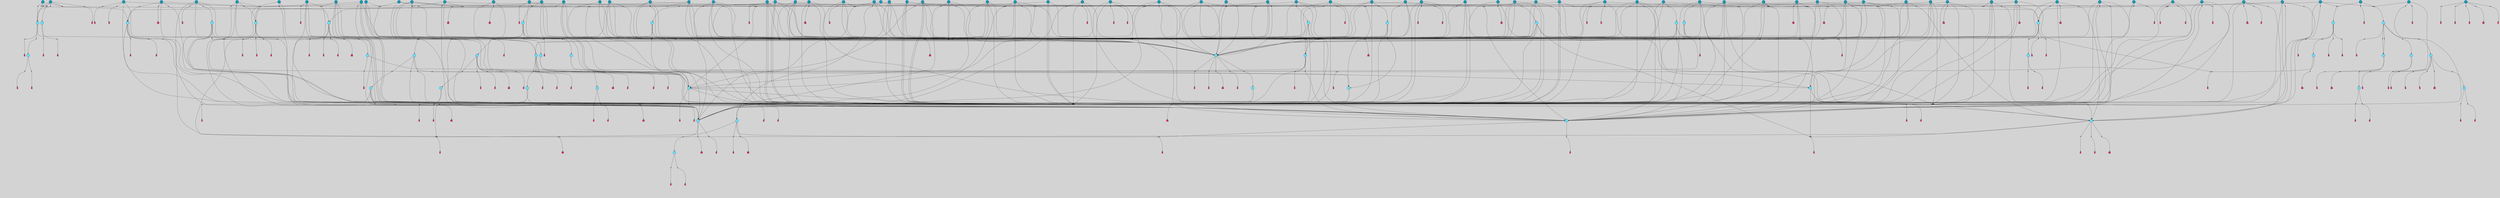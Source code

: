 // File exported with GEGELATI v1.3.1
// On the 2024-04-08 17:52:15
// With the File::TPGGraphDotExporter
digraph{
	graph[pad = "0.212, 0.055" bgcolor = lightgray]
	node[shape=circle style = filled label = ""]
		T3 [fillcolor="#66ddff"]
		T4 [fillcolor="#66ddff"]
		T7 [fillcolor="#66ddff"]
		T11 [fillcolor="#66ddff"]
		T24 [fillcolor="#66ddff"]
		T54 [fillcolor="#66ddff"]
		T164 [fillcolor="#66ddff"]
		T207 [fillcolor="#66ddff"]
		T250 [fillcolor="#66ddff"]
		T264 [fillcolor="#1199bb"]
		T317 [fillcolor="#66ddff"]
		T318 [fillcolor="#66ddff"]
		T365 [fillcolor="#66ddff"]
		T455 [fillcolor="#66ddff"]
		T601 [fillcolor="#66ddff"]
		T630 [fillcolor="#66ddff"]
		T662 [fillcolor="#66ddff"]
		T663 [fillcolor="#66ddff"]
		T668 [fillcolor="#66ddff"]
		T714 [fillcolor="#1199bb"]
		T801 [fillcolor="#1199bb"]
		T807 [fillcolor="#66ddff"]
		T816 [fillcolor="#1199bb"]
		T821 [fillcolor="#1199bb"]
		T837 [fillcolor="#1199bb"]
		T865 [fillcolor="#1199bb"]
		T867 [fillcolor="#1199bb"]
		T879 [fillcolor="#1199bb"]
		T884 [fillcolor="#1199bb"]
		T897 [fillcolor="#66ddff"]
		T899 [fillcolor="#1199bb"]
		T908 [fillcolor="#1199bb"]
		T909 [fillcolor="#66ddff"]
		T913 [fillcolor="#1199bb"]
		T914 [fillcolor="#1199bb"]
		T915 [fillcolor="#66ddff"]
		T916 [fillcolor="#66ddff"]
		T917 [fillcolor="#66ddff"]
		T918 [fillcolor="#66ddff"]
		T919 [fillcolor="#66ddff"]
		T921 [fillcolor="#1199bb"]
		T922 [fillcolor="#1199bb"]
		T927 [fillcolor="#1199bb"]
		T928 [fillcolor="#1199bb"]
		T929 [fillcolor="#1199bb"]
		T930 [fillcolor="#1199bb"]
		T939 [fillcolor="#1199bb"]
		T941 [fillcolor="#1199bb"]
		T943 [fillcolor="#1199bb"]
		T944 [fillcolor="#66ddff"]
		T950 [fillcolor="#1199bb"]
		T959 [fillcolor="#1199bb"]
		T962 [fillcolor="#1199bb"]
		T965 [fillcolor="#1199bb"]
		T968 [fillcolor="#66ddff"]
		T969 [fillcolor="#66ddff"]
		T970 [fillcolor="#66ddff"]
		T971 [fillcolor="#66ddff"]
		T972 [fillcolor="#66ddff"]
		T973 [fillcolor="#66ddff"]
		T974 [fillcolor="#66ddff"]
		T975 [fillcolor="#1199bb"]
		T977 [fillcolor="#1199bb"]
		T979 [fillcolor="#1199bb"]
		T980 [fillcolor="#1199bb"]
		T981 [fillcolor="#1199bb"]
		T982 [fillcolor="#1199bb"]
		T983 [fillcolor="#1199bb"]
		T984 [fillcolor="#1199bb"]
		T985 [fillcolor="#1199bb"]
		T986 [fillcolor="#1199bb"]
		T989 [fillcolor="#1199bb"]
		T990 [fillcolor="#1199bb"]
		T991 [fillcolor="#1199bb"]
		T992 [fillcolor="#1199bb"]
		T995 [fillcolor="#1199bb"]
		T996 [fillcolor="#1199bb"]
		T997 [fillcolor="#1199bb"]
		T998 [fillcolor="#1199bb"]
		T999 [fillcolor="#1199bb"]
		T1001 [fillcolor="#1199bb"]
		T1002 [fillcolor="#1199bb"]
		T1003 [fillcolor="#1199bb"]
		T1004 [fillcolor="#1199bb"]
		T1005 [fillcolor="#1199bb"]
		T1007 [fillcolor="#1199bb"]
		T1008 [fillcolor="#1199bb"]
		T1009 [fillcolor="#1199bb"]
		T1010 [fillcolor="#1199bb"]
		T1011 [fillcolor="#1199bb"]
		T1013 [fillcolor="#1199bb"]
		T1014 [fillcolor="#1199bb"]
		T1015 [fillcolor="#1199bb"]
		T1016 [fillcolor="#1199bb"]
		T1018 [fillcolor="#1199bb"]
		T1020 [fillcolor="#1199bb"]
		T1023 [fillcolor="#1199bb"]
		T1025 [fillcolor="#66ddff"]
		T1026 [fillcolor="#66ddff"]
		T1029 [fillcolor="#1199bb"]
		T1030 [fillcolor="#1199bb"]
		T1031 [fillcolor="#66ddff"]
		T1032 [fillcolor="#66ddff"]
		T887 [fillcolor="#66ddff"]
		T1033 [fillcolor="#1199bb"]
		T1034 [fillcolor="#66ddff"]
		T1035 [fillcolor="#66ddff"]
		T1036 [fillcolor="#66ddff"]
		T1037 [fillcolor="#66ddff"]
		T1038 [fillcolor="#66ddff"]
		T1039 [fillcolor="#66ddff"]
		T1040 [fillcolor="#1199bb"]
		T1042 [fillcolor="#1199bb"]
		T1043 [fillcolor="#1199bb"]
		T1044 [fillcolor="#1199bb"]
		T1045 [fillcolor="#1199bb"]
		T1046 [fillcolor="#1199bb"]
		T1047 [fillcolor="#1199bb"]
		T1049 [fillcolor="#1199bb"]
		T1050 [fillcolor="#1199bb"]
		T1051 [fillcolor="#1199bb"]
		T1052 [fillcolor="#1199bb"]
		T1053 [fillcolor="#1199bb"]
		T1054 [fillcolor="#1199bb"]
		P15385 [fillcolor="#cccccc" shape=point] //6|
		I15385 [shape=box style=invis label="6|1&2|6#1|7&#92;n10|7&2|0#1|5&#92;n9|4&0|1#2|2&#92;n8|6&0|0#1|0&#92;n"]
		P15385 -> I15385[style=invis]
		A10017 [fillcolor="#ff3366" shape=box margin=0.03 width=0 height=0 label="3"]
		T3 -> P15385 -> A10017
		P15386 [fillcolor="#cccccc" shape=point] //3|
		I15386 [shape=box style=invis label="7|6&2|4#0|2&#92;n10|3&2|7#1|4&#92;n11|6&0|4#0|1&#92;n7|1&0|0#2|6&#92;n7|6&0|3#2|6&#92;n4|0&2|6#0|1&#92;n4|4&2|5#0|2&#92;n4|6&0|4#2|7&#92;n10|0&2|3#1|5&#92;n2|6&0|5#0|2&#92;n1|0&2|3#0|7&#92;n1|6&2|0#0|5&#92;n6|2&0|1#0|7&#92;n9|2&0|3#2|7&#92;n5|3&0|6#0|6&#92;n1|7&2|5#2|3&#92;n8|1&2|7#0|6&#92;n1|0&2|5#2|1&#92;n7|1&2|2#2|5&#92;n7|4&2|6#0|3&#92;n"]
		P15386 -> I15386[style=invis]
		A10018 [fillcolor="#ff3366" shape=box margin=0.03 width=0 height=0 label="4"]
		T3 -> P15386 -> A10018
		P15387 [fillcolor="#cccccc" shape=point] //7|
		I15387 [shape=box style=invis label="0|2&2|4#2|6&#92;n5|3&0|6#0|1&#92;n4|7&2|6#0|5&#92;n7|6&0|7#0|5&#92;n10|7&2|2#1|1&#92;n"]
		P15387 -> I15387[style=invis]
		A10019 [fillcolor="#ff3366" shape=box margin=0.03 width=0 height=0 label="4"]
		T4 -> P15387 -> A10019
		P15388 [fillcolor="#cccccc" shape=point] //0|
		I15388 [shape=box style=invis label="2|5&0|1#0|6&#92;n6|1&2|2#2|7&#92;n8|0&0|3#1|4&#92;n4|3&2|5#2|4&#92;n8|1&2|4#0|0&#92;n6|6&0|1#2|6&#92;n11|7&2|4#2|5&#92;n6|2&2|4#0|2&#92;n8|5&2|4#2|4&#92;n2|1&2|1#2|2&#92;n2|7&2|5#2|6&#92;n9|7&0|5#0|4&#92;n1|2&0|5#2|6&#92;n4|2&2|3#2|7&#92;n3|3&2|1#0|2&#92;n"]
		P15388 -> I15388[style=invis]
		A10020 [fillcolor="#ff3366" shape=box margin=0.03 width=0 height=0 label="5"]
		T4 -> P15388 -> A10020
		P15389 [fillcolor="#cccccc" shape=point] //-3|
		I15389 [shape=box style=invis label="1|6&2|7#0|7&#92;n10|2&0|7#1|3&#92;n9|6&2|7#2|2&#92;n5|3&0|7#0|7&#92;n1|6&2|3#0|0&#92;n2|3&2|3#2|2&#92;n5|1&2|6#0|6&#92;n"]
		P15389 -> I15389[style=invis]
		A10021 [fillcolor="#ff3366" shape=box margin=0.03 width=0 height=0 label="7"]
		T7 -> P15389 -> A10021
		P15390 [fillcolor="#cccccc" shape=point] //5|
		I15390 [shape=box style=invis label="0|5&2|3#0|1&#92;n0|6&2|1#2|4&#92;n6|2&2|6#0|7&#92;n7|4&0|3#0|1&#92;n5|4&0|7#1|6&#92;n9|1&0|5#2|2&#92;n6|3&2|3#1|7&#92;n11|7&2|4#1|6&#92;n2|5&0|1#0|0&#92;n4|7&0|0#0|2&#92;n6|2&0|6#0|0&#92;n2|1&2|6#2|4&#92;n10|0&2|0#1|0&#92;n6|6&2|4#0|6&#92;n"]
		P15390 -> I15390[style=invis]
		A10022 [fillcolor="#ff3366" shape=box margin=0.03 width=0 height=0 label="8"]
		T7 -> P15390 -> A10022
		P15391 [fillcolor="#cccccc" shape=point] //6|
		I15391 [shape=box style=invis label="3|0&2|7#2|2&#92;n3|2&0|4#2|5&#92;n5|1&0|2#1|0&#92;n8|7&0|1#2|0&#92;n8|5&0|3#0|6&#92;n0|2&0|2#2|3&#92;n1|5&2|5#0|5&#92;n5|6&0|6#0|7&#92;n6|7&0|0#2|6&#92;n1|2&2|3#0|0&#92;n7|7&2|3#0|4&#92;n0|7&2|7#0|6&#92;n1|0&2|2#2|7&#92;n4|4&0|1#0|0&#92;n"]
		P15391 -> I15391[style=invis]
		A10023 [fillcolor="#ff3366" shape=box margin=0.03 width=0 height=0 label="11"]
		T11 -> P15391 -> A10023
		P15392 [fillcolor="#cccccc" shape=point] //-4|
		I15392 [shape=box style=invis label="4|1&0|4#2|6&#92;n1|2&2|2#2|0&#92;n1|2&2|0#0|6&#92;n8|4&2|3#2|5&#92;n5|5&2|1#1|0&#92;n"]
		P15392 -> I15392[style=invis]
		A10024 [fillcolor="#ff3366" shape=box margin=0.03 width=0 height=0 label="12"]
		T11 -> P15392 -> A10024
		P15393 [fillcolor="#cccccc" shape=point] //-3|
		I15393 [shape=box style=invis label="8|1&2|3#0|5&#92;n0|6&0|5#0|5&#92;n3|7&2|1#0|6&#92;n3|5&0|1#0|0&#92;n9|5&2|0#0|4&#92;n3|5&0|2#0|3&#92;n10|6&2|4#1|0&#92;n9|4&2|7#2|6&#92;n1|7&2|5#2|2&#92;n"]
		P15393 -> I15393[style=invis]
		A10025 [fillcolor="#ff3366" shape=box margin=0.03 width=0 height=0 label="5"]
		T4 -> P15393 -> A10025
		P15394 [fillcolor="#cccccc" shape=point] //1|
		I15394 [shape=box style=invis label="5|1&0|6#2|7&#92;n2|4&0|4#2|2&#92;n0|6&0|5#0|4&#92;n10|6&2|5#1|6&#92;n9|3&0|1#1|7&#92;n10|3&2|2#1|0&#92;n5|0&0|0#2|1&#92;n11|3&2|3#1|5&#92;n10|3&0|1#1|0&#92;n2|4&0|1#0|1&#92;n0|2&0|3#2|4&#92;n9|2&2|1#2|5&#92;n11|7&2|6#2|6&#92;n"]
		P15394 -> I15394[style=invis]
		T24 -> P15394 -> T7
		P15395 [fillcolor="#cccccc" shape=point] //5|
		I15395 [shape=box style=invis label="3|0&2|0#0|1&#92;n3|0&0|7#0|1&#92;n5|3&0|2#2|6&#92;n4|4&2|4#2|6&#92;n11|2&0|7#1|6&#92;n2|7&2|2#2|5&#92;n9|3&2|6#2|7&#92;n7|7&0|0#0|4&#92;n6|1&2|4#2|3&#92;n5|4&2|0#1|6&#92;n1|3&0|7#0|4&#92;n"]
		P15395 -> I15395[style=invis]
		A10026 [fillcolor="#ff3366" shape=box margin=0.03 width=0 height=0 label="7"]
		T24 -> P15395 -> A10026
		P15396 [fillcolor="#cccccc" shape=point] //-2|
		I15396 [shape=box style=invis label="4|1&0|4#0|3&#92;n4|2&0|5#2|0&#92;n5|5&2|6#0|5&#92;n1|4&0|1#0|2&#92;n6|3&2|7#1|5&#92;n0|4&2|0#0|3&#92;n8|5&2|5#1|2&#92;n10|7&2|7#1|1&#92;n3|4&0|0#2|1&#92;n3|6&2|5#2|5&#92;n8|3&0|1#0|7&#92;n10|0&2|7#1|3&#92;n4|1&2|4#0|1&#92;n9|3&2|0#0|4&#92;n3|6&2|0#0|4&#92;n1|2&0|6#2|1&#92;n4|0&2|1#2|2&#92;n"]
		P15396 -> I15396[style=invis]
		A10027 [fillcolor="#ff3366" shape=box margin=0.03 width=0 height=0 label="14"]
		T24 -> P15396 -> A10027
		P15397 [fillcolor="#cccccc" shape=point] //8|
		I15397 [shape=box style=invis label="9|0&0|1#2|0&#92;n10|1&2|5#1|4&#92;n8|2&2|6#0|4&#92;n2|4&2|5#2|3&#92;n4|2&2|2#0|2&#92;n7|5&0|2#0|0&#92;n8|2&2|1#1|3&#92;n8|7&0|7#2|1&#92;n1|1&0|0#0|7&#92;n5|6&2|5#1|0&#92;n6|6&2|5#0|0&#92;n11|4&0|3#2|6&#92;n4|2&2|4#0|7&#92;n5|6&0|1#2|0&#92;n11|3&0|2#0|7&#92;n"]
		P15397 -> I15397[style=invis]
		A10028 [fillcolor="#ff3366" shape=box margin=0.03 width=0 height=0 label="6"]
		T54 -> P15397 -> A10028
		T54 -> P15395
		P15398 [fillcolor="#cccccc" shape=point] //-10|
		I15398 [shape=box style=invis label="3|6&0|0#0|4&#92;n4|1&2|4#0|1&#92;n5|1&0|1#0|4&#92;n5|5&2|6#0|5&#92;n6|5&0|6#0|3&#92;n11|1&2|0#0|1&#92;n0|7&2|0#0|3&#92;n1|2&0|6#0|1&#92;n8|0&0|4#2|0&#92;n0|4&0|7#2|7&#92;n7|0&2|7#1|3&#92;n3|1&0|5#2|5&#92;n5|1&0|4#0|3&#92;n2|2&0|2#0|0&#92;n8|3&0|1#0|7&#92;n3|0&0|3#0|5&#92;n7|2&0|5#2|0&#92;n6|3&2|7#1|5&#92;n4|7&2|7#2|1&#92;n"]
		P15398 -> I15398[style=invis]
		A10029 [fillcolor="#ff3366" shape=box margin=0.03 width=0 height=0 label="14"]
		T54 -> P15398 -> A10029
		T54 -> P15390
		T164 -> P15388
		P15399 [fillcolor="#cccccc" shape=point] //-1|
		I15399 [shape=box style=invis label="6|4&0|4#2|4&#92;n4|5&2|5#2|4&#92;n9|7&2|5#0|3&#92;n3|7&2|6#0|6&#92;n8|7&0|6#0|4&#92;n2|1&2|0#0|1&#92;n8|6&0|0#2|5&#92;n2|1&0|2#0|3&#92;n6|1&0|7#2|6&#92;n6|3&0|1#1|6&#92;n5|4&2|7#0|4&#92;n0|7&0|4#2|0&#92;n11|0&2|0#2|5&#92;n3|7&2|0#2|7&#92;n8|3&2|7#1|4&#92;n5|7&0|6#0|4&#92;n0|0&2|3#2|3&#92;n5|4&2|1#0|3&#92;n0|4&0|3#2|5&#92;n"]
		P15399 -> I15399[style=invis]
		A10030 [fillcolor="#ff3366" shape=box margin=0.03 width=0 height=0 label="10"]
		T164 -> P15399 -> A10030
		P15400 [fillcolor="#cccccc" shape=point] //-7|
		I15400 [shape=box style=invis label="6|1&0|2#0|3&#92;n1|2&0|1#2|0&#92;n10|3&2|2#1|1&#92;n0|1&0|2#0|7&#92;n4|6&2|7#2|4&#92;n6|0&2|7#0|6&#92;n"]
		P15400 -> I15400[style=invis]
		A10031 [fillcolor="#ff3366" shape=box margin=0.03 width=0 height=0 label="7"]
		T164 -> P15400 -> A10031
		P15401 [fillcolor="#cccccc" shape=point] //-6|
		I15401 [shape=box style=invis label="11|7&0|1#0|6&#92;n3|5&0|1#0|3&#92;n1|5&0|5#0|6&#92;n1|7&2|5#2|2&#92;n0|0&0|2#2|2&#92;n4|4&0|1#0|5&#92;n6|4&2|2#0|2&#92;n0|6&2|5#0|5&#92;n0|3&2|2#2|6&#92;n"]
		P15401 -> I15401[style=invis]
		A10032 [fillcolor="#ff3366" shape=box margin=0.03 width=0 height=0 label="5"]
		T164 -> P15401 -> A10032
		P15402 [fillcolor="#cccccc" shape=point] //4|
		I15402 [shape=box style=invis label="4|3&0|6#0|3&#92;n5|7&2|3#2|2&#92;n5|6&0|7#1|2&#92;n1|4&2|6#0|3&#92;n8|4&2|1#2|5&#92;n9|5&2|4#1|4&#92;n2|4&0|5#0|7&#92;n10|0&0|6#1|3&#92;n3|0&0|6#0|2&#92;n2|7&2|7#2|6&#92;n5|2&0|5#1|5&#92;n10|4&2|5#1|7&#92;n4|0&0|4#2|4&#92;n11|1&0|4#2|6&#92;n10|6&2|0#1|4&#92;n9|7&0|3#1|4&#92;n4|5&2|7#0|6&#92;n11|5&2|6#2|3&#92;n0|3&0|5#0|1&#92;n"]
		P15402 -> I15402[style=invis]
		A10033 [fillcolor="#ff3366" shape=box margin=0.03 width=0 height=0 label="13"]
		T164 -> P15402 -> A10033
		P15403 [fillcolor="#cccccc" shape=point] //7|
		I15403 [shape=box style=invis label="7|0&2|1#2|0&#92;n9|7&2|1#1|7&#92;n8|2&0|1#1|0&#92;n6|6&0|2#1|1&#92;n2|2&0|5#0|0&#92;n5|7&0|0#2|1&#92;n5|1&2|5#1|5&#92;n4|7&2|4#2|3&#92;n10|5&2|2#1|5&#92;n1|3&2|2#2|0&#92;n10|2&2|6#1|5&#92;n"]
		P15403 -> I15403[style=invis]
		A10034 [fillcolor="#ff3366" shape=box margin=0.03 width=0 height=0 label="1"]
		T207 -> P15403 -> A10034
		P15404 [fillcolor="#cccccc" shape=point] //-3|
		I15404 [shape=box style=invis label="3|7&0|0#0|2&#92;n11|5&0|1#1|1&#92;n4|1&0|6#2|6&#92;n4|0&0|1#0|5&#92;n"]
		P15404 -> I15404[style=invis]
		T207 -> P15404 -> T24
		P15405 [fillcolor="#cccccc" shape=point] //5|
		I15405 [shape=box style=invis label="8|1&2|6#0|6&#92;n3|0&0|7#0|1&#92;n11|3&0|2#2|6&#92;n4|4&2|4#2|6&#92;n11|2&0|7#1|6&#92;n2|7&2|2#2|5&#92;n7|7&0|0#0|4&#92;n6|1&2|4#2|3&#92;n5|4&2|0#1|6&#92;n3|0&2|0#0|1&#92;n1|3&0|7#0|4&#92;n"]
		P15405 -> I15405[style=invis]
		A10035 [fillcolor="#ff3366" shape=box margin=0.03 width=0 height=0 label="7"]
		T207 -> P15405 -> A10035
		P15406 [fillcolor="#cccccc" shape=point] //5|
		I15406 [shape=box style=invis label="10|4&2|6#1|2&#92;n8|4&0|1#1|0&#92;n0|4&2|6#0|0&#92;n8|4&2|5#2|1&#92;n7|5&2|5#1|0&#92;n3|6&0|6#2|2&#92;n1|7&0|7#0|5&#92;n2|0&0|7#2|4&#92;n9|4&2|6#2|7&#92;n2|6&2|2#0|0&#92;n11|7&2|7#0|7&#92;n5|5&0|0#0|1&#92;n10|1&0|0#1|0&#92;n7|3&0|1#2|5&#92;n9|2&2|7#1|5&#92;n9|0&2|5#1|2&#92;n1|6&2|4#2|2&#92;n3|3&2|2#0|7&#92;n1|6&2|0#0|0&#92;n6|4&2|6#1|0&#92;n"]
		P15406 -> I15406[style=invis]
		A10036 [fillcolor="#ff3366" shape=box margin=0.03 width=0 height=0 label="1"]
		T207 -> P15406 -> A10036
		P15407 [fillcolor="#cccccc" shape=point] //7|
		I15407 [shape=box style=invis label="6|1&2|6#2|7&#92;n7|0&2|4#2|3&#92;n3|3&0|7#0|6&#92;n5|4&0|2#2|4&#92;n8|5&2|6#2|7&#92;n0|0&2|3#0|3&#92;n5|4&2|4#2|6&#92;n"]
		P15407 -> I15407[style=invis]
		T207 -> P15407 -> T4
		P15408 [fillcolor="#cccccc" shape=point] //8|
		I15408 [shape=box style=invis label="5|4&2|1#1|0&#92;n3|0&0|3#2|0&#92;n3|7&2|2#0|6&#92;n6|6&0|2#2|4&#92;n0|0&0|2#0|6&#92;n"]
		P15408 -> I15408[style=invis]
		T250 -> P15408 -> T164
		P15409 [fillcolor="#cccccc" shape=point] //5|
		I15409 [shape=box style=invis label="3|0&2|0#2|1&#92;n3|0&0|7#0|1&#92;n5|3&0|2#2|6&#92;n4|4&2|4#2|6&#92;n5|4&2|0#1|6&#92;n2|7&2|2#2|5&#92;n1|3&0|7#0|4&#92;n11|6&2|2#0|7&#92;n7|7&0|0#0|4&#92;n6|1&2|4#2|3&#92;n11|0&0|7#1|6&#92;n9|3&2|6#2|7&#92;n"]
		P15409 -> I15409[style=invis]
		A10037 [fillcolor="#ff3366" shape=box margin=0.03 width=0 height=0 label="7"]
		T250 -> P15409 -> A10037
		P15410 [fillcolor="#cccccc" shape=point] //7|
		I15410 [shape=box style=invis label="7|4&2|7#0|4&#92;n4|6&0|1#2|5&#92;n2|1&2|3#0|0&#92;n4|3&2|0#0|1&#92;n0|0&2|7#2|7&#92;n7|7&0|5#2|3&#92;n5|0&2|1#2|2&#92;n10|0&0|4#1|2&#92;n4|4&0|7#0|0&#92;n6|7&0|2#0|1&#92;n1|4&2|5#0|4&#92;n"]
		P15410 -> I15410[style=invis]
		A10038 [fillcolor="#ff3366" shape=box margin=0.03 width=0 height=0 label="0"]
		T250 -> P15410 -> A10038
		T250 -> P15395
		P15411 [fillcolor="#cccccc" shape=point] //10|
		I15411 [shape=box style=invis label="6|1&2|4#2|3&#92;n3|0&0|7#0|1&#92;n5|3&0|2#2|6&#92;n4|4&0|4#2|6&#92;n5|4&2|0#1|6&#92;n10|5&0|6#1|5&#92;n2|5&2|1#2|2&#92;n1|3&0|7#0|4&#92;n3|0&2|0#0|1&#92;n11|2&0|5#1|6&#92;n9|3&2|6#2|7&#92;n7|7&0|0#0|4&#92;n"]
		P15411 -> I15411[style=invis]
		A10039 [fillcolor="#ff3366" shape=box margin=0.03 width=0 height=0 label="7"]
		T250 -> P15411 -> A10039
		P15412 [fillcolor="#cccccc" shape=point] //-2|
		I15412 [shape=box style=invis label="11|7&2|0#1|7&#92;n4|3&0|1#2|5&#92;n0|4&2|4#2|7&#92;n1|6&0|0#0|4&#92;n4|0&0|0#0|5&#92;n0|6&2|3#2|0&#92;n9|6&2|5#1|3&#92;n0|7&2|1#2|5&#92;n4|4&0|5#0|1&#92;n10|4&0|0#1|0&#92;n"]
		P15412 -> I15412[style=invis]
		A10040 [fillcolor="#ff3366" shape=box margin=0.03 width=0 height=0 label="12"]
		T264 -> P15412 -> A10040
		P15413 [fillcolor="#cccccc" shape=point] //-3|
		I15413 [shape=box style=invis label="7|2&2|4#0|2&#92;n4|1&2|6#0|1&#92;n11|6&0|4#0|1&#92;n7|1&0|0#2|6&#92;n6|2&0|1#0|7&#92;n10|3&2|7#1|4&#92;n3|5&2|3#0|1&#92;n4|4&2|5#0|2&#92;n4|6&0|4#2|7&#92;n2|5&0|5#0|2&#92;n10|0&2|3#1|4&#92;n0|1&2|7#0|6&#92;n7|6&0|3#2|6&#92;n1|3&0|6#2|0&#92;n5|3&0|6#0|6&#92;n1|4&2|5#2|3&#92;n1|6&2|0#0|5&#92;n9|2&0|3#2|7&#92;n7|1&2|2#2|5&#92;n"]
		P15413 -> I15413[style=invis]
		T264 -> P15413 -> T207
		P15414 [fillcolor="#cccccc" shape=point] //2|
		I15414 [shape=box style=invis label="4|1&0|4#2|6&#92;n5|5&2|1#1|0&#92;n1|0&2|0#0|6&#92;n8|4&2|3#2|5&#92;n"]
		P15414 -> I15414[style=invis]
		T264 -> P15414 -> T11
		P15415 [fillcolor="#cccccc" shape=point] //7|
		I15415 [shape=box style=invis label="9|6&2|6#1|3&#92;n9|7&2|0#1|7&#92;n3|0&2|0#0|0&#92;n1|6&0|0#0|4&#92;n7|4&0|3#0|1&#92;n"]
		P15415 -> I15415[style=invis]
		A10041 [fillcolor="#ff3366" shape=box margin=0.03 width=0 height=0 label="12"]
		T318 -> P15415 -> A10041
		P15416 [fillcolor="#cccccc" shape=point] //-9|
		I15416 [shape=box style=invis label="7|1&0|0#2|6&#92;n1|6&0|4#2|7&#92;n7|6&2|4#0|2&#92;n10|7&2|1#1|3&#92;n7|6&0|3#2|6&#92;n4|0&2|2#2|1&#92;n1|0&0|5#2|3&#92;n6|1&2|6#1|1&#92;n7|4&2|6#1|0&#92;n9|5&0|1#0|2&#92;n9|2&0|3#0|7&#92;n6|0&2|7#0|6&#92;n10|5&2|3#1|5&#92;n10|0&2|7#1|4&#92;n1|0&2|3#0|7&#92;n5|2&0|6#0|6&#92;n2|6&0|1#0|2&#92;n7|4&2|5#0|3&#92;n3|6&2|4#0|5&#92;n1|6&2|0#0|5&#92;n"]
		P15416 -> I15416[style=invis]
		A10042 [fillcolor="#ff3366" shape=box margin=0.03 width=0 height=0 label="4"]
		T318 -> P15416 -> A10042
		P15417 [fillcolor="#cccccc" shape=point] //-7|
		I15417 [shape=box style=invis label="9|1&2|7#2|1&#92;n7|0&2|0#2|7&#92;n2|3&2|3#2|2&#92;n8|5&2|1#0|3&#92;n5|5&0|7#0|1&#92;n1|6&2|7#0|7&#92;n10|2&0|7#1|3&#92;n6|4&2|2#2|4&#92;n0|6&2|5#0|2&#92;n"]
		P15417 -> I15417[style=invis]
		A10043 [fillcolor="#ff3366" shape=box margin=0.03 width=0 height=0 label="7"]
		T318 -> P15417 -> A10043
		P15418 [fillcolor="#cccccc" shape=point] //3|
		I15418 [shape=box style=invis label="7|6&2|4#0|2&#92;n10|3&2|7#1|4&#92;n11|6&0|4#0|1&#92;n7|1&0|0#2|6&#92;n7|6&0|3#2|6&#92;n4|0&2|6#0|1&#92;n4|4&2|5#0|2&#92;n4|6&0|4#2|7&#92;n10|0&2|3#1|5&#92;n2|6&0|5#0|2&#92;n1|0&2|3#0|7&#92;n1|6&2|0#0|5&#92;n6|2&0|1#0|7&#92;n9|2&0|3#2|7&#92;n5|3&0|6#0|6&#92;n1|7&2|5#2|3&#92;n8|1&2|7#0|6&#92;n1|0&2|5#2|1&#92;n7|1&2|2#2|5&#92;n7|4&2|6#0|3&#92;n"]
		P15418 -> I15418[style=invis]
		A10044 [fillcolor="#ff3366" shape=box margin=0.03 width=0 height=0 label="4"]
		T317 -> P15418 -> A10044
		P15419 [fillcolor="#cccccc" shape=point] //6|
		I15419 [shape=box style=invis label="6|1&2|6#1|7&#92;n10|7&2|0#1|5&#92;n9|4&0|1#2|2&#92;n8|6&0|0#1|0&#92;n"]
		P15419 -> I15419[style=invis]
		A10045 [fillcolor="#ff3366" shape=box margin=0.03 width=0 height=0 label="3"]
		T317 -> P15419 -> A10045
		P15420 [fillcolor="#cccccc" shape=point] //-9|
		I15420 [shape=box style=invis label="11|5&0|0#2|6&#92;n8|5&2|3#2|1&#92;n7|1&0|6#1|3&#92;n11|4&0|2#0|1&#92;n9|0&2|7#1|6&#92;n10|1&0|3#1|6&#92;n0|3&0|4#2|5&#92;n5|7&2|3#1|6&#92;n2|0&2|1#0|7&#92;n"]
		P15420 -> I15420[style=invis]
		A10046 [fillcolor="#ff3366" shape=box margin=0.03 width=0 height=0 label="2"]
		T318 -> P15420 -> A10046
		P15421 [fillcolor="#cccccc" shape=point] //-1|
		I15421 [shape=box style=invis label="1|7&2|1#0|6&#92;n8|1&2|3#0|5&#92;n10|6&2|7#1|0&#92;n1|7&2|5#0|2&#92;n0|3&0|3#2|2&#92;n3|5&0|1#0|0&#92;n3|5&0|2#0|3&#92;n1|5&2|0#0|4&#92;n5|7&2|2#2|5&#92;n4|0&2|3#0|3&#92;n"]
		P15421 -> I15421[style=invis]
		T318 -> P15421 -> T317
		P15422 [fillcolor="#cccccc" shape=point] //2|
		I15422 [shape=box style=invis label="11|2&2|1#2|2&#92;n0|1&0|0#0|6&#92;n9|2&0|4#2|2&#92;n9|7&2|0#0|0&#92;n4|5&0|6#2|7&#92;n6|7&0|2#0|1&#92;n5|6&0|2#1|0&#92;n11|6&2|1#2|1&#92;n11|0&0|0#2|3&#92;n8|4&0|7#1|1&#92;n11|3&0|7#1|6&#92;n9|2&2|1#2|5&#92;n11|7&0|2#0|2&#92;n"]
		P15422 -> I15422[style=invis]
		T365 -> P15422 -> T3
		P15423 [fillcolor="#cccccc" shape=point] //4|
		I15423 [shape=box style=invis label="7|1&0|6#0|1&#92;n6|7&2|7#1|7&#92;n10|1&2|1#1|1&#92;n9|6&2|2#1|4&#92;n4|7&0|4#2|2&#92;n9|6&0|5#1|1&#92;n10|0&2|6#1|6&#92;n5|1&0|1#2|3&#92;n10|1&0|5#1|0&#92;n3|4&2|3#0|0&#92;n8|2&0|5#2|4&#92;n1|6&2|0#0|0&#92;n2|3&0|1#2|6&#92;n5|2&2|2#1|6&#92;n2|2&0|1#2|1&#92;n3|1&2|7#0|3&#92;n6|7&2|3#0|4&#92;n"]
		P15423 -> I15423[style=invis]
		A10047 [fillcolor="#ff3366" shape=box margin=0.03 width=0 height=0 label="10"]
		T365 -> P15423 -> A10047
		P15424 [fillcolor="#cccccc" shape=point] //3|
		I15424 [shape=box style=invis label="4|7&0|7#2|7&#92;n11|5&2|6#0|2&#92;n5|5&2|6#2|0&#92;n3|2&0|6#0|3&#92;n10|2&2|5#1|5&#92;n9|4&2|3#1|5&#92;n2|5&2|7#2|4&#92;n11|3&2|5#1|0&#92;n7|0&0|7#2|1&#92;n1|2&0|5#0|1&#92;n"]
		P15424 -> I15424[style=invis]
		A10048 [fillcolor="#ff3366" shape=box margin=0.03 width=0 height=0 label="5"]
		T365 -> P15424 -> A10048
		P15425 [fillcolor="#cccccc" shape=point] //2|
		I15425 [shape=box style=invis label="9|0&0|7#0|5&#92;n10|4&2|5#1|6&#92;n4|7&0|2#2|3&#92;n6|0&2|6#0|6&#92;n11|0&2|3#0|7&#92;n7|0&2|4#1|2&#92;n6|3&2|6#2|1&#92;n5|1&2|6#2|7&#92;n"]
		P15425 -> I15425[style=invis]
		T455 -> P15425 -> T7
		P15426 [fillcolor="#cccccc" shape=point] //2|
		I15426 [shape=box style=invis label="4|1&0|5#0|1&#92;n6|4&0|7#2|4&#92;n10|5&2|6#1|4&#92;n9|2&0|4#2|3&#92;n6|2&2|3#1|7&#92;n8|1&0|2#0|3&#92;n4|0&2|0#0|1&#92;n"]
		P15426 -> I15426[style=invis]
		T455 -> P15426 -> T54
		P15427 [fillcolor="#cccccc" shape=point] //4|
		I15427 [shape=box style=invis label="6|0&2|6#0|7&#92;n11|2&0|3#1|2&#92;n11|3&0|7#1|5&#92;n10|4&2|6#1|6&#92;n1|0&2|7#0|6&#92;n4|4&2|6#0|2&#92;n4|7&0|2#2|3&#92;n1|7&0|4#2|3&#92;n9|0&0|7#0|0&#92;n"]
		P15427 -> I15427[style=invis]
		T455 -> P15427 -> T7
		P15428 [fillcolor="#cccccc" shape=point] //-3|
		I15428 [shape=box style=invis label="6|1&0|5#0|3&#92;n10|0&2|7#1|6&#92;n0|1&0|2#0|7&#92;n6|2&0|3#2|7&#92;n4|6&2|7#2|4&#92;n"]
		P15428 -> I15428[style=invis]
		A10049 [fillcolor="#ff3366" shape=box margin=0.03 width=0 height=0 label="7"]
		T455 -> P15428 -> A10049
		P15429 [fillcolor="#cccccc" shape=point] //7|
		I15429 [shape=box style=invis label="10|5&0|6#1|7&#92;n4|3&2|6#0|3&#92;n8|4&0|6#1|2&#92;n3|0&2|0#2|3&#92;n5|6&2|3#0|4&#92;n0|7&2|1#0|5&#92;n8|7&2|2#2|5&#92;n9|1&0|0#1|0&#92;n10|1&2|1#1|4&#92;n3|3&2|7#0|4&#92;n5|2&2|3#0|4&#92;n2|0&2|6#2|2&#92;n1|7&0|1#0|7&#92;n"]
		P15429 -> I15429[style=invis]
		T455 -> P15429 -> T365
		P15430 [fillcolor="#cccccc" shape=point] //-4|
		I15430 [shape=box style=invis label="10|6&2|6#1|6&#92;n7|7&2|4#0|2&#92;n4|1&2|6#0|1&#92;n10|3&2|7#1|4&#92;n3|6&0|4#0|5&#92;n2|5&0|5#0|2&#92;n4|6&0|4#0|1&#92;n3|5&2|3#0|1&#92;n4|4&2|5#0|2&#92;n9|2&0|3#2|7&#92;n10|0&2|3#1|4&#92;n7|1&0|0#2|6&#92;n4|6&0|4#2|7&#92;n1|7&0|2#2|4&#92;n1|7&0|6#2|0&#92;n5|3&0|6#0|5&#92;n7|6&0|3#2|6&#92;n1|6&2|0#0|5&#92;n1|4&2|5#2|3&#92;n7|1&2|2#2|5&#92;n"]
		P15430 -> I15430[style=invis]
		T601 -> P15430 -> T207
		T601 -> P15414
		P15431 [fillcolor="#cccccc" shape=point] //3|
		I15431 [shape=box style=invis label="7|2&0|2#2|4&#92;n0|4&0|6#2|7&#92;n9|0&0|1#2|2&#92;n8|6&0|0#1|0&#92;n"]
		P15431 -> I15431[style=invis]
		A10050 [fillcolor="#ff3366" shape=box margin=0.03 width=0 height=0 label="3"]
		T601 -> P15431 -> A10050
		P15432 [fillcolor="#cccccc" shape=point] //6|
		I15432 [shape=box style=invis label="4|4&0|7#2|7&#92;n10|6&0|1#1|3&#92;n7|5&0|2#0|7&#92;n10|7&0|1#1|5&#92;n9|0&2|1#1|0&#92;n"]
		P15432 -> I15432[style=invis]
		A10051 [fillcolor="#ff3366" shape=box margin=0.03 width=0 height=0 label="7"]
		T630 -> P15432 -> A10051
		P15433 [fillcolor="#cccccc" shape=point] //2|
		I15433 [shape=box style=invis label="0|2&2|6#2|6&#92;n7|0&2|7#1|7&#92;n10|7&0|5#1|6&#92;n0|5&2|7#0|4&#92;n3|1&0|1#2|6&#92;n4|7&0|2#0|6&#92;n"]
		P15433 -> I15433[style=invis]
		T630 -> P15433 -> T164
		T630 -> P15429
		P15434 [fillcolor="#cccccc" shape=point] //7|
		I15434 [shape=box style=invis label="0|3&2|7#2|1&#92;n3|7&0|1#0|3&#92;n3|1&0|3#2|1&#92;n5|0&0|0#0|2&#92;n9|0&2|2#0|7&#92;n2|5&2|6#0|0&#92;n9|4&2|7#2|6&#92;n8|4&2|6#0|2&#92;n9|5&2|1#0|2&#92;n8|1&2|5#0|5&#92;n9|5&2|0#2|4&#92;n11|2&0|3#0|4&#92;n"]
		P15434 -> I15434[style=invis]
		A10052 [fillcolor="#ff3366" shape=box margin=0.03 width=0 height=0 label="5"]
		T630 -> P15434 -> A10052
		P15435 [fillcolor="#cccccc" shape=point] //7|
		I15435 [shape=box style=invis label="7|4&2|1#2|4&#92;n1|1&2|1#0|4&#92;n10|3&0|3#1|2&#92;n8|0&0|4#1|2&#92;n7|6&0|5#0|5&#92;n0|0&2|7#2|7&#92;n6|7&0|2#0|6&#92;n4|3&2|0#0|1&#92;n4|6&0|7#2|5&#92;n7|4&2|7#0|4&#92;n2|0&2|0#2|6&#92;n8|3&0|6#1|5&#92;n"]
		P15435 -> I15435[style=invis]
		A10053 [fillcolor="#ff3366" shape=box margin=0.03 width=0 height=0 label="0"]
		T663 -> P15435 -> A10053
		P15436 [fillcolor="#cccccc" shape=point] //6|
		I15436 [shape=box style=invis label="6|1&2|6#1|7&#92;n10|7&2|0#1|5&#92;n9|4&0|1#2|2&#92;n8|6&0|0#1|0&#92;n"]
		P15436 -> I15436[style=invis]
		A10054 [fillcolor="#ff3366" shape=box margin=0.03 width=0 height=0 label="3"]
		T662 -> P15436 -> A10054
		P15437 [fillcolor="#cccccc" shape=point] //-1|
		I15437 [shape=box style=invis label="1|7&2|1#0|6&#92;n8|1&2|3#0|5&#92;n10|6&2|7#1|0&#92;n1|7&2|5#0|2&#92;n0|3&0|3#2|2&#92;n3|5&0|1#0|0&#92;n3|5&0|2#0|3&#92;n1|5&2|0#0|4&#92;n5|7&2|2#2|5&#92;n4|0&2|3#0|3&#92;n"]
		P15437 -> I15437[style=invis]
		T663 -> P15437 -> T662
		P15438 [fillcolor="#cccccc" shape=point] //7|
		I15438 [shape=box style=invis label="9|6&2|6#1|3&#92;n9|7&2|0#1|7&#92;n3|0&2|0#0|0&#92;n1|6&0|0#0|4&#92;n7|4&0|3#0|1&#92;n"]
		P15438 -> I15438[style=invis]
		A10055 [fillcolor="#ff3366" shape=box margin=0.03 width=0 height=0 label="12"]
		T663 -> P15438 -> A10055
		P15439 [fillcolor="#cccccc" shape=point] //-9|
		I15439 [shape=box style=invis label="11|5&0|0#2|6&#92;n8|5&2|3#2|1&#92;n7|1&0|6#1|3&#92;n11|4&0|2#0|1&#92;n9|0&2|7#1|6&#92;n10|1&0|3#1|6&#92;n0|3&0|4#2|5&#92;n5|7&2|3#1|6&#92;n2|0&2|1#0|7&#92;n"]
		P15439 -> I15439[style=invis]
		A10056 [fillcolor="#ff3366" shape=box margin=0.03 width=0 height=0 label="2"]
		T663 -> P15439 -> A10056
		P15440 [fillcolor="#cccccc" shape=point] //3|
		I15440 [shape=box style=invis label="7|6&2|4#0|2&#92;n10|3&2|7#1|4&#92;n11|6&0|4#0|1&#92;n7|1&0|0#2|6&#92;n7|6&0|3#2|6&#92;n4|0&2|6#0|1&#92;n4|4&2|5#0|2&#92;n4|6&0|4#2|7&#92;n10|0&2|3#1|5&#92;n2|6&0|5#0|2&#92;n1|0&2|3#0|7&#92;n1|6&2|0#0|5&#92;n6|2&0|1#0|7&#92;n9|2&0|3#2|7&#92;n5|3&0|6#0|6&#92;n1|7&2|5#2|3&#92;n8|1&2|7#0|6&#92;n1|0&2|5#2|1&#92;n7|1&2|2#2|5&#92;n7|4&2|6#0|3&#92;n"]
		P15440 -> I15440[style=invis]
		A10057 [fillcolor="#ff3366" shape=box margin=0.03 width=0 height=0 label="4"]
		T662 -> P15440 -> A10057
		P15441 [fillcolor="#cccccc" shape=point] //-2|
		I15441 [shape=box style=invis label="9|1&2|7#2|1&#92;n10|2&2|2#1|6&#92;n7|0&2|6#2|7&#92;n10|2&0|7#1|3&#92;n2|3&2|3#2|2&#92;n5|5&0|7#1|1&#92;n1|6&2|7#0|7&#92;n8|5&2|1#0|3&#92;n0|6&2|5#0|2&#92;n"]
		P15441 -> I15441[style=invis]
		A10058 [fillcolor="#ff3366" shape=box margin=0.03 width=0 height=0 label="7"]
		T663 -> P15441 -> A10058
		P15442 [fillcolor="#cccccc" shape=point] //-5|
		I15442 [shape=box style=invis label="0|7&0|6#2|1&#92;n3|5&0|7#2|7&#92;n1|0&0|7#0|4&#92;n0|5&0|3#2|4&#92;n2|1&2|4#0|4&#92;n6|5&2|4#1|4&#92;n11|7&2|2#2|2&#92;n"]
		P15442 -> I15442[style=invis]
		T668 -> P15442 -> T7
		P15443 [fillcolor="#cccccc" shape=point] //-2|
		I15443 [shape=box style=invis label="9|0&2|5#0|2&#92;n3|4&2|2#2|2&#92;n11|5&2|5#2|7&#92;n3|5&2|2#0|3&#92;n0|0&2|1#0|0&#92;n"]
		P15443 -> I15443[style=invis]
		A10059 [fillcolor="#ff3366" shape=box margin=0.03 width=0 height=0 label="7"]
		T668 -> P15443 -> A10059
		T668 -> P15429
		T668 -> P15414
		P15444 [fillcolor="#cccccc" shape=point] //2|
		I15444 [shape=box style=invis label="2|3&2|0#0|4&#92;n7|1&0|6#0|1&#92;n11|7&2|7#1|7&#92;n5|1&0|1#2|3&#92;n6|6&0|0#1|7&#92;n6|4&2|6#0|0&#92;n2|2&0|1#2|1&#92;n9|0&2|7#0|5&#92;n2|3&0|1#2|6&#92;n8|2&0|5#0|4&#92;n0|1&2|1#0|1&#92;n8|5&2|1#2|2&#92;n5|2&2|2#1|6&#92;n6|7&2|3#0|4&#92;n10|0&2|6#1|6&#92;n10|1&2|6#1|3&#92;n"]
		P15444 -> I15444[style=invis]
		T714 -> P15444 -> T668
		P15445 [fillcolor="#cccccc" shape=point] //6|
		I15445 [shape=box style=invis label="8|7&0|0#0|5&#92;n4|6&2|1#2|4&#92;n7|2&2|3#2|7&#92;n6|0&0|0#0|0&#92;n5|0&2|2#0|6&#92;n"]
		P15445 -> I15445[style=invis]
		T714 -> P15445 -> T630
		T714 -> P15429
		T714 -> P15429
		P15446 [fillcolor="#cccccc" shape=point] //-1|
		I15446 [shape=box style=invis label="0|7&2|6#2|1&#92;n8|3&0|5#2|5&#92;n3|5&0|7#2|7&#92;n2|1&2|4#0|4&#92;n0|5&0|3#2|4&#92;n1|0&0|7#0|4&#92;n6|5&2|4#1|4&#92;n11|7&2|2#2|2&#92;n"]
		P15446 -> I15446[style=invis]
		T714 -> P15446 -> T7
		T801 -> P15446
		T801 -> P15429
		P15447 [fillcolor="#cccccc" shape=point] //-6|
		I15447 [shape=box style=invis label="6|2&2|7#0|5&#92;n6|4&2|2#0|2&#92;n1|7&2|5#2|2&#92;n0|0&0|2#2|2&#92;n8|3&2|2#2|6&#92;n3|2&0|1#0|3&#92;n0|4&2|7#2|6&#92;n4|4&0|1#2|5&#92;n0|6&2|5#0|5&#92;n4|5&0|3#0|5&#92;n11|7&0|1#0|1&#92;n"]
		P15447 -> I15447[style=invis]
		A10060 [fillcolor="#ff3366" shape=box margin=0.03 width=0 height=0 label="5"]
		T801 -> P15447 -> A10060
		P15448 [fillcolor="#cccccc" shape=point] //0|
		I15448 [shape=box style=invis label="9|3&2|3#2|3&#92;n0|3&2|3#0|3&#92;n11|5&0|6#2|7&#92;n6|1&2|6#0|6&#92;n11|6&2|7#0|1&#92;n1|7&0|7#2|0&#92;n8|6&2|0#0|7&#92;n4|0&0|3#2|5&#92;n7|0&2|4#1|2&#92;n6|1&2|0#0|7&#92;n"]
		P15448 -> I15448[style=invis]
		T801 -> P15448 -> T663
		T801 -> P15429
		P15449 [fillcolor="#cccccc" shape=point] //4|
		I15449 [shape=box style=invis label="1|7&0|1#0|7&#92;n0|7&2|1#0|5&#92;n8|4&0|6#1|2&#92;n3|0&2|0#2|3&#92;n5|6&2|3#0|4&#92;n4|3&2|6#0|3&#92;n3|3&2|7#0|2&#92;n9|0&0|0#1|0&#92;n5|2&2|3#0|4&#92;n2|0&2|6#2|6&#92;n10|5&0|6#1|7&#92;n"]
		P15449 -> I15449[style=invis]
		T807 -> P15449 -> T365
		P15450 [fillcolor="#cccccc" shape=point] //3|
		I15450 [shape=box style=invis label="11|2&0|3#0|4&#92;n8|1&2|5#0|5&#92;n3|0&2|7#0|7&#92;n8|3&2|1#0|1&#92;n9|0&2|2#0|7&#92;n9|6&0|1#0|2&#92;n2|5&0|6#0|0&#92;n5|0&0|0#0|2&#92;n4|2&0|5#2|3&#92;n9|7&2|7#0|6&#92;n8|7&0|3#2|7&#92;n7|1&2|4#2|5&#92;n9|5&2|0#2|4&#92;n7|2&0|4#1|5&#92;n"]
		P15450 -> I15450[style=invis]
		A10061 [fillcolor="#ff3366" shape=box margin=0.03 width=0 height=0 label="5"]
		T807 -> P15450 -> A10061
		P15451 [fillcolor="#cccccc" shape=point] //6|
		I15451 [shape=box style=invis label="7|7&0|2#2|6&#92;n3|0&0|7#2|4&#92;n5|7&0|5#0|4&#92;n5|5&0|0#0|7&#92;n11|7&2|2#2|3&#92;n"]
		P15451 -> I15451[style=invis]
		A10062 [fillcolor="#ff3366" shape=box margin=0.03 width=0 height=0 label="3"]
		T807 -> P15451 -> A10062
		T807 -> P15392
		T807 -> P15429
		P15452 [fillcolor="#cccccc" shape=point] //5|
		I15452 [shape=box style=invis label="9|4&2|3#1|3&#92;n0|4&2|4#0|5&#92;n6|1&2|6#2|5&#92;n4|0&0|5#2|0&#92;n"]
		P15452 -> I15452[style=invis]
		A10063 [fillcolor="#ff3366" shape=box margin=0.03 width=0 height=0 label="7"]
		T816 -> P15452 -> A10063
		P15453 [fillcolor="#cccccc" shape=point] //7|
		I15453 [shape=box style=invis label="7|4&2|1#2|4&#92;n1|1&2|1#0|4&#92;n10|3&0|3#1|2&#92;n8|0&0|4#1|2&#92;n7|6&0|5#0|5&#92;n0|0&2|7#2|7&#92;n6|7&0|2#0|6&#92;n4|3&2|0#0|1&#92;n4|6&0|7#2|5&#92;n7|4&2|7#0|4&#92;n2|0&2|0#2|6&#92;n8|3&0|6#1|5&#92;n"]
		P15453 -> I15453[style=invis]
		A10064 [fillcolor="#ff3366" shape=box margin=0.03 width=0 height=0 label="0"]
		T816 -> P15453 -> A10064
		P15454 [fillcolor="#cccccc" shape=point] //-9|
		I15454 [shape=box style=invis label="11|5&0|0#2|6&#92;n8|5&2|3#2|1&#92;n7|1&0|6#1|3&#92;n11|4&0|2#0|1&#92;n9|0&2|7#1|6&#92;n10|1&0|3#1|6&#92;n0|3&0|4#2|5&#92;n5|7&2|3#1|6&#92;n2|0&2|1#0|7&#92;n"]
		P15454 -> I15454[style=invis]
		A10065 [fillcolor="#ff3366" shape=box margin=0.03 width=0 height=0 label="2"]
		T816 -> P15454 -> A10065
		P15455 [fillcolor="#cccccc" shape=point] //10|
		I15455 [shape=box style=invis label="7|3&0|3#0|1&#92;n9|6&2|6#1|3&#92;n7|6&0|1#1|5&#92;n1|6&0|3#0|5&#92;n4|6&2|0#0|6&#92;n3|0&2|4#0|0&#92;n"]
		P15455 -> I15455[style=invis]
		A10066 [fillcolor="#ff3366" shape=box margin=0.03 width=0 height=0 label="12"]
		T816 -> P15455 -> A10066
		P15456 [fillcolor="#cccccc" shape=point] //-6|
		I15456 [shape=box style=invis label="5|5&0|7#1|1&#92;n10|2&2|2#1|6&#92;n7|0&2|6#2|7&#92;n10|2&0|7#1|3&#92;n10|0&2|6#1|0&#92;n8|5&2|1#0|6&#92;n11|2&2|1#0|4&#92;n"]
		P15456 -> I15456[style=invis]
		A10067 [fillcolor="#ff3366" shape=box margin=0.03 width=0 height=0 label="7"]
		T816 -> P15456 -> A10067
		T821 -> P15429
		T821 -> P15446
		T821 -> P15433
		P15457 [fillcolor="#cccccc" shape=point] //-10|
		I15457 [shape=box style=invis label="10|6&2|5#1|6&#92;n9|3&0|1#1|7&#92;n2|4&0|1#0|1&#92;n11|3&0|7#1|6&#92;n6|7&2|0#2|6&#92;n3|0&2|0#2|3&#92;n8|0&0|0#0|1&#92;n0|6&0|7#0|4&#92;n5|1&0|6#2|7&#92;n"]
		P15457 -> I15457[style=invis]
		T821 -> P15457 -> T7
		P15458 [fillcolor="#cccccc" shape=point] //8|
		I15458 [shape=box style=invis label="3|5&2|0#2|4&#92;n6|0&2|5#0|6&#92;n8|5&0|2#0|1&#92;n"]
		P15458 -> I15458[style=invis]
		A10068 [fillcolor="#ff3366" shape=box margin=0.03 width=0 height=0 label="5"]
		T821 -> P15458 -> A10068
		T837 -> P15446
		P15459 [fillcolor="#cccccc" shape=point] //-6|
		I15459 [shape=box style=invis label="10|5&0|6#1|7&#92;n1|1&2|1#0|4&#92;n4|4&2|7#2|2&#92;n3|0&2|7#0|4&#92;n0|7&2|1#0|5&#92;n8|7&2|2#2|5&#92;n3|0&2|0#2|3&#92;n9|1&0|0#1|0&#92;n5|6&2|3#0|4&#92;n2|0&0|7#0|7&#92;n8|4&0|6#1|2&#92;n"]
		P15459 -> I15459[style=invis]
		T837 -> P15459 -> T365
		T837 -> P15448
		T837 -> P15429
		P15460 [fillcolor="#cccccc" shape=point] //-3|
		I15460 [shape=box style=invis label="9|3&2|3#2|3&#92;n0|3&2|3#0|3&#92;n1|7&0|7#2|0&#92;n6|1&2|6#0|6&#92;n11|5&0|6#2|7&#92;n8|6&2|0#0|7&#92;n4|0&0|3#2|5&#92;n7|0&2|4#1|5&#92;n6|1&2|0#0|7&#92;n"]
		P15460 -> I15460[style=invis]
		T837 -> P15460 -> T663
		T865 -> P15446
		T865 -> P15459
		T865 -> P15460
		T865 -> P15429
		P15461 [fillcolor="#cccccc" shape=point] //8|
		I15461 [shape=box style=invis label="4|7&2|5#0|5&#92;n1|5&2|6#2|5&#92;n1|1&2|6#2|6&#92;n9|2&2|1#0|4&#92;n8|7&2|6#2|7&#92;n6|0&0|6#0|2&#92;n"]
		P15461 -> I15461[style=invis]
		A10069 [fillcolor="#ff3366" shape=box margin=0.03 width=0 height=0 label="4"]
		T865 -> P15461 -> A10069
		T867 -> P15414
		P15462 [fillcolor="#cccccc" shape=point] //-2|
		I15462 [shape=box style=invis label="5|2&2|2#1|6&#92;n0|7&0|6#0|5&#92;n7|2&0|6#0|1&#92;n6|7&2|7#1|7&#92;n3|7&0|0#0|1&#92;n4|6&0|4#2|2&#92;n9|6&2|2#1|4&#92;n9|0&0|0#0|1&#92;n7|6&0|5#1|1&#92;n10|0&2|6#1|6&#92;n5|1&0|1#2|3&#92;n10|1&2|1#1|1&#92;n10|1&0|5#1|0&#92;n3|4&2|3#0|0&#92;n5|1&2|5#2|7&#92;n1|6&2|0#0|0&#92;n2|3&0|0#2|6&#92;n4|3&0|0#2|7&#92;n3|1&2|7#0|3&#92;n6|7&2|3#0|4&#92;n"]
		P15462 -> I15462[style=invis]
		A10070 [fillcolor="#ff3366" shape=box margin=0.03 width=0 height=0 label="10"]
		T867 -> P15462 -> A10070
		T867 -> P15429
		P15463 [fillcolor="#cccccc" shape=point] //-3|
		I15463 [shape=box style=invis label="0|5&2|6#0|1&#92;n0|6&2|1#2|4&#92;n6|2&2|6#0|7&#92;n7|4&0|3#0|1&#92;n5|4&0|7#1|6&#92;n9|1&0|5#2|2&#92;n6|3&2|3#1|7&#92;n10|0&2|0#1|0&#92;n4|7&0|0#0|2&#92;n6|2&0|6#0|0&#92;n2|1&2|6#2|4&#92;n2|5&0|1#0|0&#92;n6|6&2|4#0|6&#92;n"]
		P15463 -> I15463[style=invis]
		T867 -> P15463 -> T207
		P15464 [fillcolor="#cccccc" shape=point] //1|
		I15464 [shape=box style=invis label="9|5&2|0#2|6&#92;n11|4&0|6#0|5&#92;n8|5&2|3#2|1&#92;n9|5&2|7#1|6&#92;n5|7&2|3#1|6&#92;n11|0&0|4#0|0&#92;n2|0&2|1#0|5&#92;n0|1&2|3#0|2&#92;n4|1&0|5#2|6&#92;n10|3&2|1#1|7&#92;n"]
		P15464 -> I15464[style=invis]
		T867 -> P15464 -> T250
		T879 -> P15446
		T879 -> P15460
		T879 -> P15429
		P15465 [fillcolor="#cccccc" shape=point] //5|
		I15465 [shape=box style=invis label="4|7&0|5#0|5&#92;n1|1&2|6#2|5&#92;n9|2&2|1#0|4&#92;n8|7&2|7#2|7&#92;n6|0&0|4#0|2&#92;n"]
		P15465 -> I15465[style=invis]
		A10071 [fillcolor="#ff3366" shape=box margin=0.03 width=0 height=0 label="4"]
		T879 -> P15465 -> A10071
		P15466 [fillcolor="#cccccc" shape=point] //8|
		I15466 [shape=box style=invis label="0|6&2|0#2|0&#92;n9|0&2|0#0|5&#92;n8|2&2|2#2|0&#92;n3|5&0|1#0|6&#92;n5|3&2|3#1|5&#92;n8|6&2|3#0|5&#92;n6|4&0|6#0|2&#92;n1|3&2|7#0|2&#92;n2|0&0|3#0|4&#92;n"]
		P15466 -> I15466[style=invis]
		A10072 [fillcolor="#ff3366" shape=box margin=0.03 width=0 height=0 label="9"]
		T879 -> P15466 -> A10072
		T884 -> P15446
		P15467 [fillcolor="#cccccc" shape=point] //-7|
		I15467 [shape=box style=invis label="3|0&0|0#0|2&#92;n3|2&2|1#0|3&#92;n0|6&2|5#0|5&#92;n4|5&2|3#0|5&#92;n6|7&2|4#0|2&#92;n4|4&0|2#2|5&#92;n0|7&2|7#2|6&#92;n6|3&2|3#0|6&#92;n9|1&2|6#1|4&#92;n"]
		P15467 -> I15467[style=invis]
		A10073 [fillcolor="#ff3366" shape=box margin=0.03 width=0 height=0 label="5"]
		T884 -> P15467 -> A10073
		T884 -> P15448
		T884 -> P15429
		P15468 [fillcolor="#cccccc" shape=point] //5|
		I15468 [shape=box style=invis label="9|4&2|3#1|3&#92;n0|4&2|4#0|5&#92;n6|1&2|6#2|5&#92;n4|0&0|5#2|0&#92;n"]
		P15468 -> I15468[style=invis]
		A10074 [fillcolor="#ff3366" shape=box margin=0.03 width=0 height=0 label="7"]
		T884 -> P15468 -> A10074
		P15469 [fillcolor="#cccccc" shape=point] //-8|
		I15469 [shape=box style=invis label="7|7&2|3#1|0&#92;n0|1&0|6#2|4&#92;n10|1&2|7#1|6&#92;n11|6&2|1#0|5&#92;n7|0&0|3#1|3&#92;n0|3&2|5#2|3&#92;n3|3&2|1#0|5&#92;n11|4&0|2#1|3&#92;n"]
		P15469 -> I15469[style=invis]
		T897 -> P15469 -> T663
		T897 -> P15429
		T897 -> P15460
		T897 -> P15446
		T897 -> P15388
		T899 -> P15429
		P15470 [fillcolor="#cccccc" shape=point] //6|
		I15470 [shape=box style=invis label="5|1&0|1#2|3&#92;n3|4&2|3#0|0&#92;n4|7&0|4#2|2&#92;n9|6&0|5#1|1&#92;n10|4&2|0#1|6&#92;n8|3&0|2#1|7&#92;n1|6&2|0#0|0&#92;n6|7&2|7#1|7&#92;n10|1&0|5#1|0&#92;n9|0&0|0#0|1&#92;n9|6&2|2#1|4&#92;n5|2&2|2#1|6&#92;n10|0&2|6#1|6&#92;n2|3&2|0#2|6&#92;n8|2&2|5#2|4&#92;n2|2&0|1#2|1&#92;n3|7&2|7#0|3&#92;n6|7&2|3#0|4&#92;n"]
		P15470 -> I15470[style=invis]
		A10075 [fillcolor="#ff3366" shape=box margin=0.03 width=0 height=0 label="10"]
		T899 -> P15470 -> A10075
		T899 -> P15426
		T899 -> P15446
		T899 -> P15433
		T908 -> P15429
		P15471 [fillcolor="#cccccc" shape=point] //6|
		I15471 [shape=box style=invis label="5|1&0|1#2|3&#92;n3|4&2|3#0|0&#92;n4|7&0|4#2|2&#92;n9|6&0|5#1|1&#92;n10|4&2|0#1|6&#92;n8|3&0|2#1|7&#92;n1|6&2|0#0|0&#92;n6|7&2|7#1|7&#92;n10|1&0|5#1|0&#92;n2|3&2|0#2|6&#92;n9|6&2|2#1|4&#92;n5|2&2|2#1|6&#92;n10|0&2|6#1|6&#92;n9|0&0|0#0|1&#92;n8|2&2|5#2|4&#92;n2|2&0|1#2|1&#92;n3|7&2|7#0|3&#92;n6|7&2|1#0|4&#92;n"]
		P15471 -> I15471[style=invis]
		A10076 [fillcolor="#ff3366" shape=box margin=0.03 width=0 height=0 label="10"]
		T908 -> P15471 -> A10076
		T908 -> P15446
		T908 -> P15433
		T908 -> P15464
		P15472 [fillcolor="#cccccc" shape=point] //-10|
		I15472 [shape=box style=invis label="7|0&2|6#1|2&#92;n11|5&0|0#2|6&#92;n10|1&0|3#1|6&#92;n11|1&0|2#0|3&#92;n4|1&0|6#0|0&#92;n"]
		P15472 -> I15472[style=invis]
		T909 -> P15472 -> T630
		P15473 [fillcolor="#cccccc" shape=point] //-4|
		I15473 [shape=box style=invis label="4|0&0|6#2|4&#92;n9|1&2|7#1|3&#92;n0|0&2|6#0|1&#92;n10|7&0|2#1|7&#92;n6|7&2|4#0|7&#92;n3|6&0|2#2|3&#92;n0|2&2|2#0|6&#92;n2|1&2|6#0|6&#92;n5|6&0|5#1|6&#92;n5|6&2|5#1|1&#92;n8|4&2|5#2|6&#92;n"]
		P15473 -> I15473[style=invis]
		T909 -> P15473 -> T7
		P15474 [fillcolor="#cccccc" shape=point] //1|
		I15474 [shape=box style=invis label="8|2&2|6#1|6&#92;n10|3&0|6#1|5&#92;n9|2&0|7#0|1&#92;n6|2&2|7#0|4&#92;n2|3&2|4#0|2&#92;n11|0&2|2#0|6&#92;n2|6&2|5#2|5&#92;n1|5&0|5#0|0&#92;n7|0&2|3#1|6&#92;n0|3&0|7#2|0&#92;n9|5&2|5#2|5&#92;n0|1&0|4#2|3&#92;n10|3&2|5#1|3&#92;n7|4&0|0#2|5&#92;n6|6&2|0#2|3&#92;n0|6&0|1#0|7&#92;n2|7&2|3#2|6&#92;n10|6&2|3#1|3&#92;n6|3&0|2#0|7&#92;n"]
		P15474 -> I15474[style=invis]
		T909 -> P15474 -> T455
		P15475 [fillcolor="#cccccc" shape=point] //9|
		I15475 [shape=box style=invis label="8|4&2|4#2|5&#92;n2|0&2|6#0|4&#92;n9|1&0|0#0|3&#92;n3|7&0|7#2|3&#92;n2|7&2|6#0|1&#92;n2|3&2|6#0|3&#92;n0|3&0|4#0|3&#92;n11|7&0|2#2|0&#92;n6|7&0|2#0|0&#92;n2|2&2|3#0|4&#92;n10|1&2|1#1|4&#92;n"]
		P15475 -> I15475[style=invis]
		T909 -> P15475 -> T365
		P15476 [fillcolor="#cccccc" shape=point] //1|
		I15476 [shape=box style=invis label="5|3&0|0#1|5&#92;n3|6&2|2#0|2&#92;n10|6&2|4#1|7&#92;n1|7&2|3#2|2&#92;n8|0&2|6#1|2&#92;n3|7&2|1#0|6&#92;n5|6&2|4#0|5&#92;n8|5&2|3#0|5&#92;n3|3&2|6#0|5&#92;n"]
		P15476 -> I15476[style=invis]
		A10077 [fillcolor="#ff3366" shape=box margin=0.03 width=0 height=0 label="5"]
		T913 -> P15476 -> A10077
		T913 -> P15429
		T913 -> P15446
		P15477 [fillcolor="#cccccc" shape=point] //-7|
		I15477 [shape=box style=invis label="9|5&2|0#2|6&#92;n11|4&0|6#0|1&#92;n0|3&0|4#2|5&#92;n8|5&2|3#2|1&#92;n9|0&2|7#1|6&#92;n2|0&2|1#0|5&#92;n5|7&2|3#1|6&#92;n4|1&0|5#2|6&#92;n0|1&2|3#0|2&#92;n10|3&2|1#1|7&#92;n"]
		P15477 -> I15477[style=invis]
		T913 -> P15477 -> T250
		P15478 [fillcolor="#cccccc" shape=point] //-8|
		I15478 [shape=box style=invis label="7|1&0|0#2|6&#92;n1|6&0|4#0|7&#92;n7|6&2|4#0|2&#92;n10|7&2|1#1|3&#92;n9|2&0|3#0|7&#92;n4|0&2|2#2|1&#92;n1|0&0|5#2|3&#92;n1|7&0|3#2|0&#92;n7|4&2|5#0|3&#92;n7|4&2|6#1|0&#92;n9|5&0|1#0|2&#92;n7|6&0|3#2|7&#92;n6|0&2|7#0|6&#92;n10|5&2|3#1|5&#92;n10|0&2|7#1|4&#92;n5|2&0|6#0|6&#92;n2|6&0|1#0|2&#92;n6|1&2|6#1|1&#92;n3|6&2|4#0|5&#92;n1|6&2|0#0|5&#92;n"]
		P15478 -> I15478[style=invis]
		A10078 [fillcolor="#ff3366" shape=box margin=0.03 width=0 height=0 label="4"]
		T913 -> P15478 -> A10078
		P15479 [fillcolor="#cccccc" shape=point] //7|
		I15479 [shape=box style=invis label="9|6&2|6#1|3&#92;n9|7&2|0#1|7&#92;n3|0&2|0#0|0&#92;n1|6&0|0#0|4&#92;n7|4&0|3#0|1&#92;n"]
		P15479 -> I15479[style=invis]
		A10079 [fillcolor="#ff3366" shape=box margin=0.03 width=0 height=0 label="12"]
		T917 -> P15479 -> A10079
		P15480 [fillcolor="#cccccc" shape=point] //-9|
		I15480 [shape=box style=invis label="11|5&0|0#2|6&#92;n8|5&2|3#2|1&#92;n7|1&0|6#1|3&#92;n11|4&0|2#0|1&#92;n9|0&2|7#1|6&#92;n10|1&0|3#1|6&#92;n0|3&0|4#2|5&#92;n5|7&2|3#1|6&#92;n2|0&2|1#0|7&#92;n"]
		P15480 -> I15480[style=invis]
		A10080 [fillcolor="#ff3366" shape=box margin=0.03 width=0 height=0 label="2"]
		T917 -> P15480 -> A10080
		P15481 [fillcolor="#cccccc" shape=point] //3|
		I15481 [shape=box style=invis label="7|6&2|4#0|2&#92;n10|3&2|7#1|4&#92;n11|6&0|4#0|1&#92;n7|1&0|0#2|6&#92;n7|6&0|3#2|6&#92;n4|0&2|6#0|1&#92;n4|4&2|5#0|2&#92;n4|6&0|4#2|7&#92;n10|0&2|3#1|5&#92;n2|6&0|5#0|2&#92;n1|0&2|3#0|7&#92;n1|6&2|0#0|5&#92;n6|2&0|1#0|7&#92;n9|2&0|3#2|7&#92;n5|3&0|6#0|6&#92;n1|7&2|5#2|3&#92;n8|1&2|7#0|6&#92;n1|0&2|5#2|1&#92;n7|1&2|2#2|5&#92;n7|4&2|6#0|3&#92;n"]
		P15481 -> I15481[style=invis]
		A10081 [fillcolor="#ff3366" shape=box margin=0.03 width=0 height=0 label="4"]
		T915 -> P15481 -> A10081
		P15482 [fillcolor="#cccccc" shape=point] //6|
		I15482 [shape=box style=invis label="6|1&2|6#1|7&#92;n10|7&2|0#1|5&#92;n9|4&0|1#2|2&#92;n8|6&0|0#1|0&#92;n"]
		P15482 -> I15482[style=invis]
		A10082 [fillcolor="#ff3366" shape=box margin=0.03 width=0 height=0 label="3"]
		T915 -> P15482 -> A10082
		P15483 [fillcolor="#cccccc" shape=point] //-6|
		I15483 [shape=box style=invis label="6|2&2|7#0|5&#92;n6|4&2|2#0|2&#92;n1|7&2|5#2|2&#92;n0|0&0|2#2|2&#92;n8|3&2|2#2|6&#92;n3|2&0|1#0|3&#92;n0|4&2|7#2|6&#92;n4|4&0|1#2|5&#92;n0|6&2|5#0|5&#92;n4|5&0|3#0|5&#92;n11|7&0|1#0|1&#92;n"]
		P15483 -> I15483[style=invis]
		A10083 [fillcolor="#ff3366" shape=box margin=0.03 width=0 height=0 label="5"]
		T914 -> P15483 -> A10083
		P15484 [fillcolor="#cccccc" shape=point] //-1|
		I15484 [shape=box style=invis label="1|7&2|1#0|6&#92;n8|1&2|3#0|5&#92;n10|6&2|7#1|0&#92;n1|7&2|5#0|2&#92;n0|3&0|3#2|2&#92;n3|5&0|1#0|0&#92;n3|5&0|2#0|3&#92;n1|5&2|0#0|4&#92;n5|7&2|2#2|5&#92;n4|0&2|3#0|3&#92;n"]
		P15484 -> I15484[style=invis]
		T917 -> P15484 -> T915
		P15485 [fillcolor="#cccccc" shape=point] //7|
		I15485 [shape=box style=invis label="10|5&0|6#1|7&#92;n4|3&2|6#0|3&#92;n8|4&0|6#1|2&#92;n3|0&2|0#2|3&#92;n5|6&2|3#0|4&#92;n0|7&2|1#0|5&#92;n8|7&2|2#2|5&#92;n9|1&0|0#1|0&#92;n10|1&2|1#1|4&#92;n3|3&2|7#0|4&#92;n5|2&2|3#0|4&#92;n2|0&2|6#2|2&#92;n1|7&0|1#0|7&#92;n"]
		P15485 -> I15485[style=invis]
		T914 -> P15485 -> T916
		P15486 [fillcolor="#cccccc" shape=point] //4|
		I15486 [shape=box style=invis label="7|1&0|6#0|1&#92;n6|7&2|7#1|7&#92;n10|1&2|1#1|1&#92;n9|6&2|2#1|4&#92;n4|7&0|4#2|2&#92;n9|6&0|5#1|1&#92;n10|0&2|6#1|6&#92;n5|1&0|1#2|3&#92;n10|1&0|5#1|0&#92;n3|4&2|3#0|0&#92;n8|2&0|5#2|4&#92;n1|6&2|0#0|0&#92;n2|3&0|1#2|6&#92;n5|2&2|2#1|6&#92;n2|2&0|1#2|1&#92;n3|1&2|7#0|3&#92;n6|7&2|3#0|4&#92;n"]
		P15486 -> I15486[style=invis]
		A10084 [fillcolor="#ff3366" shape=box margin=0.03 width=0 height=0 label="10"]
		T916 -> P15486 -> A10084
		P15487 [fillcolor="#cccccc" shape=point] //3|
		I15487 [shape=box style=invis label="7|6&2|4#0|2&#92;n10|3&2|7#1|4&#92;n11|6&0|4#0|1&#92;n7|1&0|0#2|6&#92;n7|6&0|3#2|6&#92;n4|0&2|6#0|1&#92;n4|4&2|5#0|2&#92;n4|6&0|4#2|7&#92;n10|0&2|3#1|5&#92;n2|6&0|5#0|2&#92;n1|0&2|3#0|7&#92;n1|6&2|0#0|5&#92;n6|2&0|1#0|7&#92;n9|2&0|3#2|7&#92;n5|3&0|6#0|6&#92;n1|7&2|5#2|3&#92;n8|1&2|7#0|6&#92;n1|0&2|5#2|1&#92;n7|1&2|2#2|5&#92;n7|4&2|6#0|3&#92;n"]
		P15487 -> I15487[style=invis]
		A10085 [fillcolor="#ff3366" shape=box margin=0.03 width=0 height=0 label="4"]
		T918 -> P15487 -> A10085
		P15488 [fillcolor="#cccccc" shape=point] //3|
		I15488 [shape=box style=invis label="4|7&0|7#2|7&#92;n11|5&2|6#0|2&#92;n5|5&2|6#2|0&#92;n3|2&0|6#0|3&#92;n10|2&2|5#1|5&#92;n9|4&2|3#1|5&#92;n2|5&2|7#2|4&#92;n11|3&2|5#1|0&#92;n7|0&0|7#2|1&#92;n1|2&0|5#0|1&#92;n"]
		P15488 -> I15488[style=invis]
		A10086 [fillcolor="#ff3366" shape=box margin=0.03 width=0 height=0 label="5"]
		T916 -> P15488 -> A10086
		P15489 [fillcolor="#cccccc" shape=point] //7|
		I15489 [shape=box style=invis label="10|5&0|6#1|7&#92;n4|3&2|6#0|3&#92;n8|4&0|6#1|2&#92;n3|0&2|0#2|3&#92;n5|6&2|3#0|4&#92;n0|7&2|1#0|5&#92;n8|7&2|2#2|5&#92;n9|1&0|0#1|0&#92;n10|1&2|1#1|4&#92;n3|3&2|7#0|4&#92;n5|2&2|3#0|4&#92;n2|0&2|6#2|2&#92;n1|7&0|1#0|7&#92;n"]
		P15489 -> I15489[style=invis]
		T914 -> P15489 -> T916
		P15490 [fillcolor="#cccccc" shape=point] //2|
		I15490 [shape=box style=invis label="11|2&2|1#2|2&#92;n0|1&0|0#0|6&#92;n9|2&0|4#2|2&#92;n9|7&2|0#0|0&#92;n4|5&0|6#2|7&#92;n6|7&0|2#0|1&#92;n5|6&0|2#1|0&#92;n11|6&2|1#2|1&#92;n11|0&0|0#2|3&#92;n8|4&0|7#1|1&#92;n11|3&0|7#1|6&#92;n9|2&2|1#2|5&#92;n11|7&0|2#0|2&#92;n"]
		P15490 -> I15490[style=invis]
		T916 -> P15490 -> T918
		P15491 [fillcolor="#cccccc" shape=point] //-2|
		I15491 [shape=box style=invis label="9|1&2|7#2|1&#92;n10|2&2|2#1|6&#92;n7|0&2|6#2|7&#92;n10|2&0|7#1|3&#92;n2|3&2|3#2|2&#92;n5|5&0|7#1|1&#92;n1|6&2|7#0|7&#92;n8|5&2|1#0|3&#92;n0|6&2|5#0|2&#92;n"]
		P15491 -> I15491[style=invis]
		A10087 [fillcolor="#ff3366" shape=box margin=0.03 width=0 height=0 label="7"]
		T917 -> P15491 -> A10087
		P15492 [fillcolor="#cccccc" shape=point] //5|
		I15492 [shape=box style=invis label="0|5&2|3#0|1&#92;n0|6&2|1#2|4&#92;n6|2&2|6#0|7&#92;n7|4&0|3#0|1&#92;n5|4&0|7#1|6&#92;n9|1&0|5#2|2&#92;n6|3&2|3#1|7&#92;n11|7&2|4#1|6&#92;n2|5&0|1#0|0&#92;n4|7&0|0#0|2&#92;n6|2&0|6#0|0&#92;n2|1&2|6#2|4&#92;n10|0&2|0#1|0&#92;n6|6&2|4#0|6&#92;n"]
		P15492 -> I15492[style=invis]
		A10088 [fillcolor="#ff3366" shape=box margin=0.03 width=0 height=0 label="8"]
		T919 -> P15492 -> A10088
		P15493 [fillcolor="#cccccc" shape=point] //6|
		I15493 [shape=box style=invis label="6|1&2|6#1|7&#92;n10|7&2|0#1|5&#92;n9|4&0|1#2|2&#92;n8|6&0|0#1|0&#92;n"]
		P15493 -> I15493[style=invis]
		A10089 [fillcolor="#ff3366" shape=box margin=0.03 width=0 height=0 label="3"]
		T918 -> P15493 -> A10089
		P15494 [fillcolor="#cccccc" shape=point] //-1|
		I15494 [shape=box style=invis label="0|7&2|6#2|1&#92;n8|3&0|5#2|5&#92;n3|5&0|7#2|7&#92;n2|1&2|4#0|4&#92;n0|5&0|3#2|4&#92;n1|0&0|7#0|4&#92;n6|5&2|4#1|4&#92;n11|7&2|2#2|2&#92;n"]
		P15494 -> I15494[style=invis]
		T914 -> P15494 -> T919
		P15495 [fillcolor="#cccccc" shape=point] //7|
		I15495 [shape=box style=invis label="7|4&2|1#2|4&#92;n1|1&2|1#0|4&#92;n10|3&0|3#1|2&#92;n8|0&0|4#1|2&#92;n7|6&0|5#0|5&#92;n0|0&2|7#2|7&#92;n6|7&0|2#0|6&#92;n4|3&2|0#0|1&#92;n4|6&0|7#2|5&#92;n7|4&2|7#0|4&#92;n2|0&2|0#2|6&#92;n8|3&0|6#1|5&#92;n"]
		P15495 -> I15495[style=invis]
		A10090 [fillcolor="#ff3366" shape=box margin=0.03 width=0 height=0 label="0"]
		T917 -> P15495 -> A10090
		P15496 [fillcolor="#cccccc" shape=point] //-3|
		I15496 [shape=box style=invis label="1|6&2|7#0|7&#92;n10|2&0|7#1|3&#92;n9|6&2|7#2|2&#92;n5|3&0|7#0|7&#92;n1|6&2|3#0|0&#92;n2|3&2|3#2|2&#92;n5|1&2|6#0|6&#92;n"]
		P15496 -> I15496[style=invis]
		A10091 [fillcolor="#ff3366" shape=box margin=0.03 width=0 height=0 label="7"]
		T919 -> P15496 -> A10091
		P15497 [fillcolor="#cccccc" shape=point] //0|
		I15497 [shape=box style=invis label="9|3&2|3#2|3&#92;n0|3&2|3#0|3&#92;n11|5&0|6#2|7&#92;n6|1&2|6#0|6&#92;n11|6&2|7#0|1&#92;n1|7&0|7#2|0&#92;n8|6&2|0#0|7&#92;n4|0&0|3#2|5&#92;n7|0&2|4#1|2&#92;n6|1&2|0#0|7&#92;n"]
		P15497 -> I15497[style=invis]
		T914 -> P15497 -> T917
		T921 -> P15429
		P15498 [fillcolor="#cccccc" shape=point] //-6|
		I15498 [shape=box style=invis label="7|1&0|6#0|1&#92;n6|7&2|7#1|7&#92;n10|1&2|1#1|1&#92;n9|6&2|2#1|0&#92;n4|7&0|4#2|2&#92;n9|6&0|3#1|1&#92;n8|2&0|5#2|4&#92;n5|1&0|1#2|3&#92;n10|1&0|5#1|0&#92;n9|0&0|0#0|1&#92;n6|7&2|3#0|4&#92;n5|2&2|2#1|6&#92;n1|6&2|0#0|0&#92;n2|2&2|4#2|4&#92;n2|3&0|0#2|6&#92;n10|0&2|6#1|6&#92;n2|2&0|1#2|1&#92;n3|1&2|7#0|3&#92;n3|4&2|3#0|0&#92;n"]
		P15498 -> I15498[style=invis]
		A10092 [fillcolor="#ff3366" shape=box margin=0.03 width=0 height=0 label="10"]
		T921 -> P15498 -> A10092
		T921 -> P15446
		P15499 [fillcolor="#cccccc" shape=point] //-9|
		I15499 [shape=box style=invis label="4|1&0|0#2|3&#92;n3|7&0|3#0|4&#92;n9|7&0|7#2|3&#92;n0|1&2|1#2|7&#92;n9|0&2|4#2|7&#92;n0|7&2|0#2|4&#92;n3|6&0|5#0|3&#92;n7|1&0|6#0|5&#92;n1|7&0|3#2|0&#92;n4|3&0|4#2|5&#92;n11|6&0|2#2|7&#92;n9|6&2|6#0|5&#92;n5|1&0|2#1|3&#92;n10|0&2|7#1|4&#92;n0|4&0|7#0|5&#92;n5|4&2|2#0|0&#92;n5|2&2|1#2|0&#92;n"]
		P15499 -> I15499[style=invis]
		T921 -> P15499 -> T318
		P15500 [fillcolor="#cccccc" shape=point] //2|
		I15500 [shape=box style=invis label="0|2&2|6#2|6&#92;n0|2&0|3#2|0&#92;n1|7&0|5#2|6&#92;n0|5&2|7#0|4&#92;n3|0&2|7#0|7&#92;n3|1&0|1#2|6&#92;n4|7&0|2#0|6&#92;n"]
		P15500 -> I15500[style=invis]
		T921 -> P15500 -> T164
		T922 -> P15446
		T922 -> P15448
		T922 -> P15429
		T922 -> P15460
		P15501 [fillcolor="#cccccc" shape=point] //9|
		I15501 [shape=box style=invis label="7|7&0|2#2|2&#92;n6|0&0|0#1|5&#92;n0|6&0|0#2|7&#92;n"]
		P15501 -> I15501[style=invis]
		T922 -> P15501 -> T630
		T927 -> P15416
		P15502 [fillcolor="#cccccc" shape=point] //-7|
		I15502 [shape=box style=invis label="9|5&2|0#2|6&#92;n0|3&0|4#2|5&#92;n8|5&2|3#2|1&#92;n9|0&2|7#1|6&#92;n2|0&2|1#0|5&#92;n5|7&2|3#1|6&#92;n9|0&2|5#2|3&#92;n4|1&0|5#2|6&#92;n10|3&2|1#1|7&#92;n0|1&2|3#0|7&#92;n"]
		P15502 -> I15502[style=invis]
		T927 -> P15502 -> T250
		T927 -> P15429
		P15503 [fillcolor="#cccccc" shape=point] //6|
		I15503 [shape=box style=invis label="10|5&0|6#1|7&#92;n4|3&2|6#0|3&#92;n8|4&0|6#1|2&#92;n3|0&2|0#2|3&#92;n5|6&2|3#0|4&#92;n0|7&2|1#0|5&#92;n8|7&2|2#2|5&#92;n5|2&2|3#0|4&#92;n10|1&2|1#1|4&#92;n3|3&2|7#0|4&#92;n9|1&0|0#1|0&#92;n6|0&2|6#2|2&#92;n1|7&0|1#0|7&#92;n"]
		P15503 -> I15503[style=invis]
		T927 -> P15503 -> T365
		T927 -> P15477
		T928 -> P15433
		P15504 [fillcolor="#cccccc" shape=point] //6|
		I15504 [shape=box style=invis label="3|6&0|7#0|7&#92;n6|2&2|6#0|4&#92;n10|1&2|7#1|2&#92;n4|0&2|6#2|7&#92;n6|3&2|1#0|2&#92;n"]
		P15504 -> I15504[style=invis]
		T928 -> P15504 -> T7
		P15505 [fillcolor="#cccccc" shape=point] //-5|
		I15505 [shape=box style=invis label="9|0&0|7#0|5&#92;n10|4&2|5#1|6&#92;n4|7&0|2#2|3&#92;n7|7&0|5#0|0&#92;n11|1&2|3#0|7&#92;n7|0&2|4#1|2&#92;n6|0&2|6#0|6&#92;n1|1&2|6#2|7&#92;n6|3&2|6#2|1&#92;n"]
		P15505 -> I15505[style=invis]
		T928 -> P15505 -> T7
		T928 -> P15429
		T928 -> P15446
		T929 -> P15433
		T929 -> P15429
		T929 -> P15446
		P15506 [fillcolor="#cccccc" shape=point] //6|
		I15506 [shape=box style=invis label="6|6&0|1#1|1&#92;n9|1&0|7#0|3&#92;n9|4&2|3#1|0&#92;n3|0&2|2#0|4&#92;n7|7&2|3#2|1&#92;n7|5&0|0#1|7&#92;n"]
		P15506 -> I15506[style=invis]
		A10093 [fillcolor="#ff3366" shape=box margin=0.03 width=0 height=0 label="5"]
		T929 -> P15506 -> A10093
		P15507 [fillcolor="#cccccc" shape=point] //9|
		I15507 [shape=box style=invis label="9|0&2|0#1|3&#92;n9|4&0|7#0|0&#92;n10|3&0|2#1|6&#92;n10|5&0|2#1|4&#92;n0|0&0|1#2|7&#92;n11|1&0|0#1|5&#92;n6|6&0|3#1|5&#92;n5|1&0|2#2|1&#92;n10|6&0|7#1|0&#92;n6|6&0|2#1|4&#92;n9|5&0|3#1|6&#92;n1|2&0|3#2|1&#92;n4|6&0|1#0|2&#92;n"]
		P15507 -> I15507[style=invis]
		T929 -> P15507 -> T365
		P15508 [fillcolor="#cccccc" shape=point] //5|
		I15508 [shape=box style=invis label="8|5&0|0#0|7&#92;n8|7&0|0#0|5&#92;n4|6&2|1#2|4&#92;n6|0&0|0#0|0&#92;n7|2&2|3#1|7&#92;n"]
		P15508 -> I15508[style=invis]
		T930 -> P15508 -> T630
		T930 -> P15429
		T930 -> P15429
		T930 -> P15448
		T930 -> P15477
		T939 -> P15433
		T939 -> P15429
		T939 -> P15446
		P15509 [fillcolor="#cccccc" shape=point] //9|
		I15509 [shape=box style=invis label="0|0&0|1#2|7&#92;n9|4&0|7#0|0&#92;n10|3&0|2#1|6&#92;n10|5&0|2#1|4&#92;n9|0&2|0#1|3&#92;n11|1&0|0#1|5&#92;n6|6&0|3#1|5&#92;n5|1&0|2#2|1&#92;n10|6&0|7#1|0&#92;n6|6&0|2#1|4&#92;n9|5&0|3#1|6&#92;n1|4&0|3#2|1&#92;n4|6&0|1#0|2&#92;n"]
		P15509 -> I15509[style=invis]
		T939 -> P15509 -> T365
		P15510 [fillcolor="#cccccc" shape=point] //10|
		I15510 [shape=box style=invis label="11|4&0|5#0|5&#92;n1|6&2|0#2|1&#92;n10|6&0|4#1|0&#92;n2|6&2|0#2|7&#92;n7|5&2|3#2|1&#92;n0|0&2|4#0|0&#92;n9|5&2|7#1|6&#92;n5|4&0|3#0|5&#92;n0|5&2|1#0|4&#92;n0|1&2|3#0|2&#92;n9|5&2|0#2|6&#92;n"]
		P15510 -> I15510[style=invis]
		T939 -> P15510 -> T318
		T941 -> P15429
		P15511 [fillcolor="#cccccc" shape=point] //2|
		I15511 [shape=box style=invis label="3|5&0|7#2|7&#92;n2|5&0|4#0|4&#92;n3|0&0|7#0|4&#92;n0|5&0|3#2|4&#92;n6|5&0|4#2|2&#92;n0|7&0|6#2|1&#92;n"]
		P15511 -> I15511[style=invis]
		T941 -> P15511 -> T7
		P15512 [fillcolor="#cccccc" shape=point] //3|
		I15512 [shape=box style=invis label="6|1&2|5#0|0&#92;n4|5&0|0#0|4&#92;n0|3&0|4#2|6&#92;n1|4&2|1#0|4&#92;n2|0&2|0#0|6&#92;n1|7&2|4#0|4&#92;n1|0&0|3#0|3&#92;n11|6&2|4#2|4&#92;n"]
		P15512 -> I15512[style=invis]
		T941 -> P15512 -> T4
		P15513 [fillcolor="#cccccc" shape=point] //-9|
		I15513 [shape=box style=invis label="0|3&2|3#0|3&#92;n7|0&2|4#1|2&#92;n11|3&2|7#0|0&#92;n4|0&0|3#2|5&#92;n1|7&0|7#2|0&#92;n8|6&0|0#0|0&#92;n9|3&2|3#2|3&#92;n11|1&2|6#0|6&#92;n6|1&2|0#0|7&#92;n0|2&0|2#2|0&#92;n"]
		P15513 -> I15513[style=invis]
		T941 -> P15513 -> T663
		P15514 [fillcolor="#cccccc" shape=point] //2|
		I15514 [shape=box style=invis label="10|4&0|2#1|1&#92;n6|0&0|5#1|2&#92;n"]
		P15514 -> I15514[style=invis]
		T941 -> P15514 -> T7
		T943 -> P15446
		P15515 [fillcolor="#cccccc" shape=point] //-10|
		I15515 [shape=box style=invis label="10|7&2|1#1|6&#92;n9|6&2|3#2|3&#92;n11|5&0|7#2|7&#92;n6|1&2|2#0|6&#92;n8|6&2|0#2|7&#92;n10|0&0|5#1|1&#92;n11|6&2|7#0|1&#92;n1|7&0|7#2|0&#92;n0|3&2|3#0|3&#92;n"]
		P15515 -> I15515[style=invis]
		T943 -> P15515 -> T663
		T943 -> P15429
		T943 -> P15460
		P15516 [fillcolor="#cccccc" shape=point] //-10|
		I15516 [shape=box style=invis label="1|3&2|4#0|2&#92;n5|4&0|3#0|2&#92;n4|7&2|2#2|7&#92;n11|6&0|2#2|1&#92;n0|0&2|6#0|4&#92;n"]
		P15516 -> I15516[style=invis]
		A10094 [fillcolor="#ff3366" shape=box margin=0.03 width=0 height=0 label="3"]
		T943 -> P15516 -> A10094
		T944 -> P15460
		T944 -> P15446
		T944 -> P15429
		P15517 [fillcolor="#cccccc" shape=point] //1|
		I15517 [shape=box style=invis label="1|7&2|6#2|3&#92;n4|4&2|2#2|2&#92;n1|0&2|0#2|6&#92;n8|4&2|3#1|4&#92;n2|4&0|6#2|7&#92;n11|7&0|1#0|0&#92;n"]
		P15517 -> I15517[style=invis]
		T944 -> P15517 -> T11
		P15518 [fillcolor="#cccccc" shape=point] //6|
		I15518 [shape=box style=invis label="5|1&0|1#2|3&#92;n3|4&2|3#0|0&#92;n4|7&0|4#2|2&#92;n9|6&0|5#1|1&#92;n10|4&2|0#1|6&#92;n8|3&0|2#1|7&#92;n1|6&2|0#0|0&#92;n6|7&2|7#1|7&#92;n2|3&2|0#2|6&#92;n10|1&0|5#1|0&#92;n9|6&2|2#1|4&#92;n5|2&2|2#1|6&#92;n10|0&2|6#1|6&#92;n11|0&0|0#1|0&#92;n9|0&0|0#0|1&#92;n8|2&2|5#2|4&#92;n2|2&0|1#2|1&#92;n3|7&2|7#0|3&#92;n6|0&2|1#0|4&#92;n"]
		P15518 -> I15518[style=invis]
		A10095 [fillcolor="#ff3366" shape=box margin=0.03 width=0 height=0 label="10"]
		T950 -> P15518 -> A10095
		P15519 [fillcolor="#cccccc" shape=point] //-6|
		I15519 [shape=box style=invis label="0|7&2|2#2|0&#92;n8|7&2|0#2|1&#92;n0|5&0|3#2|4&#92;n2|0&2|1#2|2&#92;n0|5&0|7#2|7&#92;n6|5&2|4#1|4&#92;n11|3&2|0#2|5&#92;n1|0&0|7#0|4&#92;n10|3&0|6#1|0&#92;n5|1&0|7#2|0&#92;n"]
		P15519 -> I15519[style=invis]
		T950 -> P15519 -> T7
		T950 -> P15433
		T950 -> P15464
		T950 -> P15429
		P15520 [fillcolor="#cccccc" shape=point] //6|
		I15520 [shape=box style=invis label="6|1&2|0#0|7&#92;n11|6&0|1#2|7&#92;n5|1&0|3#0|4&#92;n6|1&0|6#0|6&#92;n8|3&2|5#1|7&#92;n9|3&2|3#2|3&#92;n7|0&2|4#1|2&#92;n1|7&0|7#2|0&#92;n4|0&0|3#2|5&#92;n11|5&2|6#2|7&#92;n5|4&2|5#0|4&#92;n"]
		P15520 -> I15520[style=invis]
		T959 -> P15520 -> T663
		T959 -> P15460
		P15521 [fillcolor="#cccccc" shape=point] //2|
		I15521 [shape=box style=invis label="9|3&2|3#2|3&#92;n0|3&2|3#0|3&#92;n11|5&0|6#2|7&#92;n11|6&2|7#0|1&#92;n1|7&0|7#2|0&#92;n8|6&2|0#0|6&#92;n7|0&2|4#1|2&#92;n4|0&0|3#2|5&#92;n6|1&2|3#0|7&#92;n"]
		P15521 -> I15521[style=invis]
		T959 -> P15521 -> T663
		T962 -> P15460
		P15522 [fillcolor="#cccccc" shape=point] //-2|
		I15522 [shape=box style=invis label="5|2&2|1#0|6&#92;n6|5&2|4#0|7&#92;n11|6&0|7#0|2&#92;n10|4&2|1#1|6&#92;n5|1&0|4#2|6&#92;n8|3&2|6#2|3&#92;n1|7&2|0#0|2&#92;n11|0&2|0#0|3&#92;n0|7&0|7#0|5&#92;n1|1&2|5#0|6&#92;n5|1&0|7#1|3&#92;n10|0&0|3#1|1&#92;n2|3&0|4#2|2&#92;n"]
		P15522 -> I15522[style=invis]
		T962 -> P15522 -> T630
		T962 -> P15446
		T962 -> P15429
		T962 -> P15429
		T965 -> P15448
		T965 -> P15429
		T965 -> P15460
		P15523 [fillcolor="#cccccc" shape=point] //8|
		I15523 [shape=box style=invis label="9|0&2|6#0|0&#92;n4|6&2|7#2|7&#92;n3|2&0|0#0|2&#92;n3|2&2|2#0|4&#92;n9|4&0|2#2|6&#92;n8|6&0|7#1|2&#92;n"]
		P15523 -> I15523[style=invis]
		T965 -> P15523 -> T630
		T965 -> P15446
		P15524 [fillcolor="#cccccc" shape=point] //-9|
		I15524 [shape=box style=invis label="1|4&2|4#2|3&#92;n4|0&2|5#0|3&#92;n"]
		P15524 -> I15524[style=invis]
		A10096 [fillcolor="#ff3366" shape=box margin=0.03 width=0 height=0 label="7"]
		T968 -> P15524 -> A10096
		P15525 [fillcolor="#cccccc" shape=point] //7|
		I15525 [shape=box style=invis label="9|6&2|6#1|3&#92;n9|7&2|0#1|7&#92;n3|0&2|0#0|0&#92;n1|6&0|0#0|4&#92;n7|4&0|3#0|1&#92;n"]
		P15525 -> I15525[style=invis]
		A10097 [fillcolor="#ff3366" shape=box margin=0.03 width=0 height=0 label="12"]
		T971 -> P15525 -> A10097
		P15526 [fillcolor="#cccccc" shape=point] //-9|
		I15526 [shape=box style=invis label="11|5&0|0#2|6&#92;n8|5&2|3#2|1&#92;n7|1&0|6#1|3&#92;n11|4&0|2#0|1&#92;n9|0&2|7#1|6&#92;n10|1&0|3#1|6&#92;n0|3&0|4#2|5&#92;n5|7&2|3#1|6&#92;n2|0&2|1#0|7&#92;n"]
		P15526 -> I15526[style=invis]
		A10098 [fillcolor="#ff3366" shape=box margin=0.03 width=0 height=0 label="2"]
		T971 -> P15526 -> A10098
		P15527 [fillcolor="#cccccc" shape=point] //3|
		I15527 [shape=box style=invis label="7|6&2|4#0|2&#92;n10|3&2|7#1|4&#92;n11|6&0|4#0|1&#92;n7|1&0|0#2|6&#92;n7|6&0|3#2|6&#92;n4|0&2|6#0|1&#92;n4|4&2|5#0|2&#92;n4|6&0|4#2|7&#92;n10|0&2|3#1|5&#92;n2|6&0|5#0|2&#92;n1|0&2|3#0|7&#92;n1|6&2|0#0|5&#92;n6|2&0|1#0|7&#92;n9|2&0|3#2|7&#92;n5|3&0|6#0|6&#92;n1|7&2|5#2|3&#92;n8|1&2|7#0|6&#92;n1|0&2|5#2|1&#92;n7|1&2|2#2|5&#92;n7|4&2|6#0|3&#92;n"]
		P15527 -> I15527[style=invis]
		A10099 [fillcolor="#ff3366" shape=box margin=0.03 width=0 height=0 label="4"]
		T969 -> P15527 -> A10099
		P15528 [fillcolor="#cccccc" shape=point] //4|
		I15528 [shape=box style=invis label="7|1&0|6#0|1&#92;n6|7&2|7#1|7&#92;n10|1&2|1#1|1&#92;n9|6&2|2#1|4&#92;n4|7&0|4#2|2&#92;n9|6&0|5#1|1&#92;n10|0&2|6#1|6&#92;n5|1&0|1#2|3&#92;n10|1&0|5#1|0&#92;n3|4&2|3#0|0&#92;n8|2&0|5#2|4&#92;n1|6&2|0#0|0&#92;n2|3&0|1#2|6&#92;n5|2&2|2#1|6&#92;n2|2&0|1#2|1&#92;n3|1&2|7#0|3&#92;n6|7&2|3#0|4&#92;n"]
		P15528 -> I15528[style=invis]
		A10100 [fillcolor="#ff3366" shape=box margin=0.03 width=0 height=0 label="10"]
		T970 -> P15528 -> A10100
		P15529 [fillcolor="#cccccc" shape=point] //3|
		I15529 [shape=box style=invis label="4|7&0|7#2|7&#92;n11|5&2|6#0|2&#92;n5|5&2|6#2|0&#92;n3|2&0|6#0|3&#92;n10|2&2|5#1|5&#92;n9|4&2|3#1|5&#92;n2|5&2|7#2|4&#92;n11|3&2|5#1|0&#92;n7|0&0|7#2|1&#92;n1|2&0|5#0|1&#92;n"]
		P15529 -> I15529[style=invis]
		A10101 [fillcolor="#ff3366" shape=box margin=0.03 width=0 height=0 label="5"]
		T970 -> P15529 -> A10101
		P15530 [fillcolor="#cccccc" shape=point] //2|
		I15530 [shape=box style=invis label="11|2&2|1#2|2&#92;n0|1&0|0#0|6&#92;n9|2&0|4#2|2&#92;n9|7&2|0#0|0&#92;n4|5&0|6#2|7&#92;n6|7&0|2#0|1&#92;n5|6&0|2#1|0&#92;n11|6&2|1#2|1&#92;n11|0&0|0#2|3&#92;n8|4&0|7#1|1&#92;n11|3&0|7#1|6&#92;n9|2&2|1#2|5&#92;n11|7&0|2#0|2&#92;n"]
		P15530 -> I15530[style=invis]
		T970 -> P15530 -> T972
		P15531 [fillcolor="#cccccc" shape=point] //6|
		I15531 [shape=box style=invis label="6|1&2|6#1|7&#92;n10|7&2|0#1|5&#92;n9|4&0|1#2|2&#92;n8|6&0|0#1|0&#92;n"]
		P15531 -> I15531[style=invis]
		A10102 [fillcolor="#ff3366" shape=box margin=0.03 width=0 height=0 label="3"]
		T972 -> P15531 -> A10102
		P15532 [fillcolor="#cccccc" shape=point] //-2|
		I15532 [shape=box style=invis label="9|1&2|7#2|1&#92;n10|2&2|2#1|6&#92;n7|0&2|6#2|7&#92;n10|2&0|7#1|3&#92;n2|3&2|3#2|2&#92;n5|5&0|7#1|1&#92;n1|6&2|7#0|7&#92;n8|5&2|1#0|3&#92;n0|6&2|5#0|2&#92;n"]
		P15532 -> I15532[style=invis]
		A10103 [fillcolor="#ff3366" shape=box margin=0.03 width=0 height=0 label="7"]
		T971 -> P15532 -> A10103
		P15533 [fillcolor="#cccccc" shape=point] //-6|
		I15533 [shape=box style=invis label="6|2&2|7#0|5&#92;n6|4&2|2#0|2&#92;n1|7&2|5#2|2&#92;n0|0&0|2#2|2&#92;n8|3&2|2#2|6&#92;n3|2&0|1#0|3&#92;n0|4&2|7#2|6&#92;n4|4&0|1#2|5&#92;n0|6&2|5#0|5&#92;n4|5&0|3#0|5&#92;n11|7&0|1#0|1&#92;n"]
		P15533 -> I15533[style=invis]
		A10104 [fillcolor="#ff3366" shape=box margin=0.03 width=0 height=0 label="5"]
		T968 -> P15533 -> A10104
		P15534 [fillcolor="#cccccc" shape=point] //5|
		I15534 [shape=box style=invis label="0|5&2|3#0|1&#92;n0|6&2|1#2|4&#92;n6|2&2|6#0|7&#92;n7|4&0|3#0|1&#92;n5|4&0|7#1|6&#92;n9|1&0|5#2|2&#92;n6|3&2|3#1|7&#92;n11|7&2|4#1|6&#92;n2|5&0|1#0|0&#92;n4|7&0|0#0|2&#92;n6|2&0|6#0|0&#92;n2|1&2|6#2|4&#92;n10|0&2|0#1|0&#92;n6|6&2|4#0|6&#92;n"]
		P15534 -> I15534[style=invis]
		A10105 [fillcolor="#ff3366" shape=box margin=0.03 width=0 height=0 label="8"]
		T973 -> P15534 -> A10105
		P15535 [fillcolor="#cccccc" shape=point] //3|
		I15535 [shape=box style=invis label="7|6&2|4#0|2&#92;n10|3&2|7#1|4&#92;n11|6&0|4#0|1&#92;n7|1&0|0#2|6&#92;n7|6&0|3#2|6&#92;n4|0&2|6#0|1&#92;n4|4&2|5#0|2&#92;n4|6&0|4#2|7&#92;n10|0&2|3#1|5&#92;n2|6&0|5#0|2&#92;n1|0&2|3#0|7&#92;n1|6&2|0#0|5&#92;n6|2&0|1#0|7&#92;n9|2&0|3#2|7&#92;n5|3&0|6#0|6&#92;n1|7&2|5#2|3&#92;n8|1&2|7#0|6&#92;n1|0&2|5#2|1&#92;n7|1&2|2#2|5&#92;n7|4&2|6#0|3&#92;n"]
		P15535 -> I15535[style=invis]
		A10106 [fillcolor="#ff3366" shape=box margin=0.03 width=0 height=0 label="4"]
		T972 -> P15535 -> A10106
		P15536 [fillcolor="#cccccc" shape=point] //-1|
		I15536 [shape=box style=invis label="8|3&0|5#2|5&#92;n0|7&2|6#2|1&#92;n3|5&0|7#2|7&#92;n2|1&2|4#0|4&#92;n8|4&2|4#0|6&#92;n0|5&0|3#2|4&#92;n1|0&0|7#0|4&#92;n6|5&2|4#1|4&#92;n11|7&2|2#2|2&#92;n"]
		P15536 -> I15536[style=invis]
		T968 -> P15536 -> T973
		P15537 [fillcolor="#cccccc" shape=point] //0|
		I15537 [shape=box style=invis label="9|3&2|3#2|3&#92;n0|3&2|3#0|3&#92;n11|5&0|6#2|7&#92;n6|1&2|6#0|6&#92;n11|6&2|7#0|1&#92;n1|7&0|7#2|0&#92;n8|6&2|0#0|7&#92;n4|0&0|3#2|5&#92;n7|0&2|4#1|2&#92;n6|1&2|0#0|7&#92;n"]
		P15537 -> I15537[style=invis]
		T968 -> P15537 -> T971
		P15538 [fillcolor="#cccccc" shape=point] //7|
		I15538 [shape=box style=invis label="7|4&2|1#2|4&#92;n1|1&2|1#0|4&#92;n10|3&0|3#1|2&#92;n8|0&0|4#1|2&#92;n7|6&0|5#0|5&#92;n0|0&2|7#2|7&#92;n6|7&0|2#0|6&#92;n4|3&2|0#0|1&#92;n4|6&0|7#2|5&#92;n7|4&2|7#0|4&#92;n2|0&2|0#2|6&#92;n8|3&0|6#1|5&#92;n"]
		P15538 -> I15538[style=invis]
		A10107 [fillcolor="#ff3366" shape=box margin=0.03 width=0 height=0 label="0"]
		T971 -> P15538 -> A10107
		P15539 [fillcolor="#cccccc" shape=point] //-3|
		I15539 [shape=box style=invis label="1|6&2|7#0|7&#92;n10|2&0|7#1|3&#92;n9|6&2|7#2|2&#92;n5|3&0|7#0|7&#92;n1|6&2|3#0|0&#92;n2|3&2|3#2|2&#92;n5|1&2|6#0|6&#92;n"]
		P15539 -> I15539[style=invis]
		A10108 [fillcolor="#ff3366" shape=box margin=0.03 width=0 height=0 label="7"]
		T973 -> P15539 -> A10108
		P15540 [fillcolor="#cccccc" shape=point] //-1|
		I15540 [shape=box style=invis label="1|7&2|1#0|6&#92;n8|1&2|3#0|5&#92;n10|6&2|7#1|0&#92;n1|7&2|5#0|2&#92;n0|3&0|3#2|2&#92;n3|5&0|1#0|0&#92;n3|5&0|2#0|3&#92;n1|5&2|0#0|4&#92;n5|7&2|2#2|5&#92;n4|0&2|3#0|3&#92;n"]
		P15540 -> I15540[style=invis]
		T971 -> P15540 -> T969
		P15541 [fillcolor="#cccccc" shape=point] //7|
		I15541 [shape=box style=invis label="10|5&0|6#1|7&#92;n4|3&2|6#0|3&#92;n8|4&0|6#1|2&#92;n3|0&2|0#2|3&#92;n5|6&2|3#0|4&#92;n0|7&2|1#0|5&#92;n8|7&2|2#2|5&#92;n9|1&0|0#1|0&#92;n10|1&2|1#1|4&#92;n3|3&2|7#0|4&#92;n5|2&2|3#0|4&#92;n2|0&2|6#2|2&#92;n1|7&0|1#0|7&#92;n"]
		P15541 -> I15541[style=invis]
		T968 -> P15541 -> T970
		P15542 [fillcolor="#cccccc" shape=point] //6|
		I15542 [shape=box style=invis label="6|1&2|6#1|7&#92;n10|7&2|0#1|5&#92;n9|4&0|1#2|2&#92;n8|6&0|0#1|0&#92;n"]
		P15542 -> I15542[style=invis]
		A10109 [fillcolor="#ff3366" shape=box margin=0.03 width=0 height=0 label="3"]
		T969 -> P15542 -> A10109
		T974 -> P15448
		T974 -> P15429
		T974 -> P15444
		P15543 [fillcolor="#cccccc" shape=point] //-3|
		I15543 [shape=box style=invis label="11|7&2|2#2|2&#92;n6|5&2|4#1|4&#92;n3|5&0|7#2|7&#92;n2|1&2|4#0|4&#92;n0|5&0|3#2|4&#92;n1|0&0|7#0|4&#92;n8|3&0|5#2|5&#92;n0|0&0|3#0|7&#92;n0|7&2|5#0|1&#92;n"]
		P15543 -> I15543[style=invis]
		T974 -> P15543 -> T7
		T975 -> P15446
		T975 -> P15459
		T975 -> P15448
		P15544 [fillcolor="#cccccc" shape=point] //6|
		I15544 [shape=box style=invis label="0|6&2|5#0|6&#92;n6|0&0|0#2|0&#92;n"]
		P15544 -> I15544[style=invis]
		T975 -> P15544 -> T663
		T975 -> P15429
		T977 -> P15460
		P15545 [fillcolor="#cccccc" shape=point] //9|
		I15545 [shape=box style=invis label="10|0&0|5#1|3&#92;n5|4&2|5#2|0&#92;n10|7&0|1#1|7&#92;n7|6&2|5#1|1&#92;n6|5&2|4#1|6&#92;n3|5&2|0#0|1&#92;n6|0&2|2#1|0&#92;n4|6&0|7#0|5&#92;n"]
		P15545 -> I15545[style=invis]
		T977 -> P15545 -> T54
		T977 -> P15459
		T977 -> P15446
		T979 -> P15433
		P15546 [fillcolor="#cccccc" shape=point] //-5|
		I15546 [shape=box style=invis label="3|0&2|0#0|2&#92;n4|4&2|4#2|6&#92;n9|0&2|6#2|7&#92;n1|4&0|1#0|4&#92;n3|0&0|7#0|1&#92;n8|7&2|2#2|5&#92;n5|4&2|0#1|6&#92;n5|3&0|2#2|6&#92;n6|1&2|4#2|3&#92;n7|7&0|0#0|4&#92;n1|3&0|2#0|4&#92;n"]
		P15546 -> I15546[style=invis]
		A10110 [fillcolor="#ff3366" shape=box margin=0.03 width=0 height=0 label="7"]
		T979 -> P15546 -> A10110
		P15547 [fillcolor="#cccccc" shape=point] //-6|
		I15547 [shape=box style=invis label="11|5&2|0#0|0&#92;n4|7&0|2#0|6&#92;n0|2&2|6#2|6&#92;n7|3&0|6#1|4&#92;n1|7&0|5#2|6&#92;n0|5&2|7#0|4&#92;n3|1&0|3#2|6&#92;n8|0&2|7#0|7&#92;n1|2&0|3#2|0&#92;n"]
		P15547 -> I15547[style=invis]
		T979 -> P15547 -> T164
		T979 -> P15429
		P15548 [fillcolor="#cccccc" shape=point] //-8|
		I15548 [shape=box style=invis label="11|5&2|3#2|4&#92;n11|4&2|0#1|1&#92;n6|1&0|7#0|6&#92;n3|5&0|3#2|0&#92;n8|0&2|4#0|1&#92;n7|5&2|7#1|7&#92;n6|6&2|6#0|3&#92;n"]
		P15548 -> I15548[style=invis]
		T979 -> P15548 -> T164
		T980 -> P15460
		T980 -> P15429
		P15549 [fillcolor="#cccccc" shape=point] //-4|
		I15549 [shape=box style=invis label="0|4&2|5#0|3&#92;n11|1&2|2#2|5&#92;n0|0&2|2#2|6&#92;n10|5&0|1#1|1&#92;n11|5&0|6#2|3&#92;n6|1&2|2#0|0&#92;n9|1&0|3#2|1&#92;n6|1&0|6#1|6&#92;n5|2&2|2#1|5&#92;n9|0&2|1#2|2&#92;n4|2&0|6#2|5&#92;n"]
		P15549 -> I15549[style=invis]
		T980 -> P15549 -> T917
		T980 -> P15429
		T981 -> P15460
		T981 -> P15521
		T981 -> P15460
		P15550 [fillcolor="#cccccc" shape=point] //2|
		I15550 [shape=box style=invis label="2|0&2|6#0|5&#92;n9|3&2|3#2|3&#92;n0|7&0|3#0|3&#92;n8|6&2|0#0|7&#92;n6|1&2|6#0|6&#92;n1|7&0|7#2|0&#92;n11|1&0|2#1|4&#92;n2|0&2|4#2|5&#92;n0|1&2|0#0|7&#92;n"]
		P15550 -> I15550[style=invis]
		T981 -> P15550 -> T663
		T982 -> P15444
		T982 -> P15429
		T982 -> P15446
		P15551 [fillcolor="#cccccc" shape=point] //9|
		I15551 [shape=box style=invis label="3|0&2|0#0|1&#92;n11|3&0|2#2|6&#92;n1|3&2|5#2|3&#92;n4|4&2|4#2|6&#92;n1|3&0|7#0|4&#92;n8|7&0|5#2|3&#92;n2|7&0|2#2|5&#92;n7|7&0|0#0|4&#92;n6|1&2|4#2|3&#92;n5|4&2|0#1|6&#92;n3|0&0|7#0|1&#92;n11|7&0|7#1|6&#92;n"]
		P15551 -> I15551[style=invis]
		A10111 [fillcolor="#ff3366" shape=box margin=0.03 width=0 height=0 label="7"]
		T982 -> P15551 -> A10111
		P15552 [fillcolor="#cccccc" shape=point] //-9|
		I15552 [shape=box style=invis label="8|0&0|2#1|0&#92;n11|5&0|6#1|7&#92;n11|1&2|7#1|7&#92;n11|1&2|5#1|0&#92;n4|6&2|4#0|6&#92;n2|3&2|7#0|4&#92;n2|5&0|2#2|6&#92;n10|1&2|1#1|4&#92;n4|5&2|0#0|7&#92;n9|0&2|5#0|4&#92;n1|7&0|1#2|7&#92;n"]
		P15552 -> I15552[style=invis]
		T982 -> P15552 -> T944
		P15553 [fillcolor="#cccccc" shape=point] //-9|
		I15553 [shape=box style=invis label="5|4&0|4#2|5&#92;n2|0&0|0#0|6&#92;n5|4&0|0#1|1&#92;n11|6&2|7#2|4&#92;n6|7&0|2#1|0&#92;n1|4&2|1#0|4&#92;n4|5&0|0#0|6&#92;n0|0&2|0#2|5&#92;n1|0&2|3#0|3&#92;n1|7&2|4#2|4&#92;n6|1&2|5#0|1&#92;n"]
		P15553 -> I15553[style=invis]
		T983 -> P15553 -> T4
		T983 -> P15429
		P15554 [fillcolor="#cccccc" shape=point] //-2|
		I15554 [shape=box style=invis label="0|5&0|6#2|4&#92;n4|7&2|3#0|5&#92;n5|5&2|6#2|2&#92;n7|0&0|3#1|7&#92;n10|3&2|7#1|7&#92;n4|1&0|2#0|1&#92;n5|6&0|2#0|2&#92;n"]
		P15554 -> I15554[style=invis]
		T983 -> P15554 -> T164
		T983 -> P15513
		T983 -> P15469
		P15555 [fillcolor="#cccccc" shape=point] //7|
		I15555 [shape=box style=invis label="10|5&0|6#1|7&#92;n3|3&2|7#0|4&#92;n8|4&0|6#1|2&#92;n3|0&2|0#2|3&#92;n5|6&2|3#0|4&#92;n0|7&2|1#0|5&#92;n8|7&2|2#2|5&#92;n9|1&0|0#1|0&#92;n0|1&2|2#2|0&#92;n10|1&2|1#1|4&#92;n4|3&2|6#0|3&#92;n5|2&2|3#0|4&#92;n3|0&2|6#2|2&#92;n"]
		P15555 -> I15555[style=invis]
		T984 -> P15555 -> T365
		T984 -> P15448
		T984 -> P15429
		P15556 [fillcolor="#cccccc" shape=point] //7|
		I15556 [shape=box style=invis label="3|3&2|2#0|4&#92;n2|6&0|3#0|3&#92;n4|0&0|6#0|0&#92;n6|6&0|1#2|7&#92;n9|4&0|6#2|1&#92;n4|2&2|4#2|7&#92;n"]
		P15556 -> I15556[style=invis]
		T984 -> P15556 -> T909
		P15557 [fillcolor="#cccccc" shape=point] //-3|
		I15557 [shape=box style=invis label="8|5&2|3#2|1&#92;n11|4&0|2#0|1&#92;n10|1&0|3#1|6&#92;n2|0&2|1#0|7&#92;n0|1&0|6#2|5&#92;n5|7&2|3#1|6&#92;n1|1&0|4#2|7&#92;n9|0&2|7#1|6&#92;n"]
		P15557 -> I15557[style=invis]
		A10112 [fillcolor="#ff3366" shape=box margin=0.03 width=0 height=0 label="2"]
		T984 -> P15557 -> A10112
		T985 -> P15429
		P15558 [fillcolor="#cccccc" shape=point] //10|
		I15558 [shape=box style=invis label="1|7&2|0#2|7&#92;n1|0&2|0#2|4&#92;n8|1&2|1#0|6&#92;n"]
		P15558 -> I15558[style=invis]
		A10113 [fillcolor="#ff3366" shape=box margin=0.03 width=0 height=0 label="3"]
		T985 -> P15558 -> A10113
		P15559 [fillcolor="#cccccc" shape=point] //-3|
		I15559 [shape=box style=invis label="6|4&0|3#1|1&#92;n0|0&0|6#2|2&#92;n10|6&2|6#1|4&#92;n0|2&2|7#0|0&#92;n10|7&0|5#1|2&#92;n7|5&0|1#0|3&#92;n7|1&0|7#0|7&#92;n3|5&0|0#2|5&#92;n"]
		P15559 -> I15559[style=invis]
		T985 -> P15559 -> T164
		P15560 [fillcolor="#cccccc" shape=point] //10|
		I15560 [shape=box style=invis label="7|3&0|3#0|1&#92;n9|6&2|6#1|3&#92;n7|6&0|1#1|5&#92;n1|6&0|3#0|5&#92;n4|6&2|0#0|6&#92;n3|0&2|4#0|0&#92;n"]
		P15560 -> I15560[style=invis]
		A10114 [fillcolor="#ff3366" shape=box margin=0.03 width=0 height=0 label="12"]
		T985 -> P15560 -> A10114
		T985 -> P15482
		T986 -> P15433
		T986 -> P15546
		T986 -> P15429
		P15561 [fillcolor="#cccccc" shape=point] //9|
		I15561 [shape=box style=invis label="10|4&0|2#1|7&#92;n10|4&2|3#1|0&#92;n8|5&0|2#0|1&#92;n6|0&2|7#0|6&#92;n3|5&2|0#0|4&#92;n"]
		P15561 -> I15561[style=invis]
		A10115 [fillcolor="#ff3366" shape=box margin=0.03 width=0 height=0 label="5"]
		T986 -> P15561 -> A10115
		P15562 [fillcolor="#cccccc" shape=point] //-1|
		I15562 [shape=box style=invis label="10|7&2|7#1|4&#92;n1|2&0|1#0|6&#92;n5|0&2|4#0|6&#92;n3|3&0|2#0|4&#92;n7|7&0|0#2|7&#92;n"]
		P15562 -> I15562[style=invis]
		T989 -> P15562 -> T318
		T989 -> P15416
		P15563 [fillcolor="#cccccc" shape=point] //9|
		I15563 [shape=box style=invis label="6|0&0|6#2|0&#92;n7|1&2|5#1|2&#92;n1|6&2|3#0|7&#92;n4|2&0|7#0|1&#92;n"]
		P15563 -> I15563[style=invis]
		A10116 [fillcolor="#ff3366" shape=box margin=0.03 width=0 height=0 label="2"]
		T989 -> P15563 -> A10116
		P15564 [fillcolor="#cccccc" shape=point] //4|
		I15564 [shape=box style=invis label="7|2&2|3#1|7&#92;n1|0&0|7#2|2&#92;n0|2&0|3#2|4&#92;n8|5&0|0#0|7&#92;n9|5&2|0#1|7&#92;n6|2&0|0#0|0&#92;n8|6&0|0#0|5&#92;n"]
		P15564 -> I15564[style=invis]
		T990 -> P15564 -> T630
		T990 -> P15429
		T990 -> P15429
		T990 -> P15446
		P15565 [fillcolor="#cccccc" shape=point] //8|
		I15565 [shape=box style=invis label="4|0&2|2#0|3&#92;n7|3&2|4#2|2&#92;n6|1&2|5#0|7&#92;n5|0&0|0#0|1&#92;n1|7&0|7#2|0&#92;n6|1&2|6#0|6&#92;n11|5&0|7#1|6&#92;n0|3&2|3#0|3&#92;n"]
		P15565 -> I15565[style=invis]
		T991 -> P15565 -> T663
		T991 -> P15521
		T991 -> P15460
		P15566 [fillcolor="#cccccc" shape=point] //1|
		I15566 [shape=box style=invis label="5|1&0|2#1|7&#92;n6|1&2|0#1|7&#92;n11|6&2|7#0|1&#92;n2|1&2|6#0|6&#92;n11|5&0|6#2|7&#92;n1|2&0|7#2|4&#92;n9|3&2|3#2|3&#92;n2|3&2|3#2|3&#92;n4|0&0|3#2|2&#92;n"]
		P15566 -> I15566[style=invis]
		T991 -> P15566 -> T663
		T991 -> P15444
		T992 -> P15513
		T992 -> P15429
		P15567 [fillcolor="#cccccc" shape=point] //-1|
		I15567 [shape=box style=invis label="2|3&2|0#0|4&#92;n7|1&0|6#0|1&#92;n11|7&2|7#1|7&#92;n5|1&0|1#2|3&#92;n6|6&0|0#1|7&#92;n5|2&2|2#1|6&#92;n2|2&0|1#2|1&#92;n9|0&2|7#0|5&#92;n2|3&0|1#2|6&#92;n8|2&0|5#0|4&#92;n0|1&2|1#0|1&#92;n8|5&2|1#2|2&#92;n6|4&2|6#0|0&#92;n6|7&2|3#0|4&#92;n10|0&2|6#1|6&#92;n10|1&2|6#1|7&#92;n"]
		P15567 -> I15567[style=invis]
		T992 -> P15567 -> T668
		T992 -> P15446
		P15568 [fillcolor="#cccccc" shape=point] //-7|
		I15568 [shape=box style=invis label="3|1&2|5#0|1&#92;n6|4&0|6#1|1&#92;n1|5&2|6#0|0&#92;n6|1&2|7#1|6&#92;n7|7&2|3#1|0&#92;n6|0&2|1#0|5&#92;n0|3&2|3#2|3&#92;n"]
		P15568 -> I15568[style=invis]
		T995 -> P15568 -> T663
		P15569 [fillcolor="#cccccc" shape=point] //9|
		I15569 [shape=box style=invis label="1|0&2|1#2|3&#92;n10|0&0|1#1|4&#92;n6|2&0|6#0|0&#92;n1|3&0|5#0|4&#92;n10|4&0|2#1|1&#92;n4|5&2|3#0|6&#92;n5|5&2|0#0|4&#92;n0|1&2|6#2|5&#92;n9|7&0|0#2|1&#92;n9|7&2|0#1|2&#92;n10|0&2|6#1|6&#92;n4|2&0|1#0|6&#92;n6|5&2|5#1|5&#92;n4|3&2|7#0|2&#92;n"]
		P15569 -> I15569[style=invis]
		T995 -> P15569 -> T365
		T995 -> P15460
		T995 -> P15446
		T995 -> P15460
		T996 -> P15460
		P15570 [fillcolor="#cccccc" shape=point] //6|
		I15570 [shape=box style=invis label="6|1&0|5#0|3&#92;n10|0&2|7#1|6&#92;n0|1&0|2#0|7&#92;n4|6&0|7#2|4&#92;n6|2&0|3#2|7&#92;n"]
		P15570 -> I15570[style=invis]
		A10117 [fillcolor="#ff3366" shape=box margin=0.03 width=0 height=0 label="7"]
		T996 -> P15570 -> A10117
		P15571 [fillcolor="#cccccc" shape=point] //-3|
		I15571 [shape=box style=invis label="11|3&2|6#0|5&#92;n11|6&2|5#0|5&#92;n3|5&0|0#0|0&#92;n8|1&2|3#0|5&#92;n5|0&0|5#0|5&#92;n3|7&2|1#0|6&#92;n10|6&2|4#1|0&#92;n1|7&2|7#2|2&#92;n"]
		P15571 -> I15571[style=invis]
		T996 -> P15571 -> T7
		T996 -> P15513
		T996 -> P15429
		T997 -> P15429
		P15572 [fillcolor="#cccccc" shape=point] //-9|
		I15572 [shape=box style=invis label="11|0&0|2#2|2&#92;n3|6&2|2#0|7&#92;n4|0&2|1#2|5&#92;n2|1&2|5#2|1&#92;n0|1&2|2#0|1&#92;n3|5&0|5#0|6&#92;n8|6&2|4#1|1&#92;n"]
		P15572 -> I15572[style=invis]
		T997 -> P15572 -> T7
		P15573 [fillcolor="#cccccc" shape=point] //0|
		I15573 [shape=box style=invis label="9|7&2|3#2|3&#92;n0|3&2|3#0|3&#92;n7|0&2|4#1|2&#92;n11|5&0|6#2|7&#92;n6|1&2|6#0|6&#92;n11|6&2|7#0|1&#92;n1|7&0|7#2|0&#92;n8|6&2|0#0|7&#92;n4|0&0|3#2|5&#92;n9|3&2|3#2|0&#92;n6|1&2|0#0|7&#92;n"]
		P15573 -> I15573[style=invis]
		T997 -> P15573 -> T663
		T997 -> P15433
		T997 -> P15448
		T998 -> P15433
		T998 -> P15429
		T998 -> P15446
		T998 -> P15510
		P15574 [fillcolor="#cccccc" shape=point] //4|
		I15574 [shape=box style=invis label="11|5&2|0#0|0&#92;n8|0&0|7#0|7&#92;n0|2&2|6#2|6&#92;n0|6&2|0#2|1&#92;n1|7&0|5#2|6&#92;n0|5&2|7#0|4&#92;n7|3&0|6#1|4&#92;n3|0&0|3#2|6&#92;n4|7&0|2#0|6&#92;n1|2&0|3#2|0&#92;n"]
		P15574 -> I15574[style=invis]
		T998 -> P15574 -> T164
		T999 -> P15485
		P15575 [fillcolor="#cccccc" shape=point] //0|
		I15575 [shape=box style=invis label="1|1&2|2#2|0&#92;n10|7&0|0#1|7&#92;n11|2&2|3#1|3&#92;n5|2&2|3#0|4&#92;n5|6&2|3#0|4&#92;n8|4&2|6#2|5&#92;n10|5&0|6#1|7&#92;n8|4&0|6#1|2&#92;n10|1&2|1#1|4&#92;n2|0&2|6#2|2&#92;n3|3&2|7#0|4&#92;n10|7&2|5#1|0&#92;n8|0&2|0#2|3&#92;n"]
		P15575 -> I15575[style=invis]
		T999 -> P15575 -> T916
		T999 -> P15494
		T999 -> P15497
		P15576 [fillcolor="#cccccc" shape=point] //6|
		I15576 [shape=box style=invis label="0|2&2|7#0|0&#92;n10|6&2|6#1|4&#92;n10|7&0|5#1|2&#92;n6|4&0|3#1|1&#92;n0|0&0|6#2|1&#92;n0|1&0|7#0|3&#92;n3|5&0|0#2|5&#92;n"]
		P15576 -> I15576[style=invis]
		T999 -> P15576 -> T807
		P15577 [fillcolor="#cccccc" shape=point] //-1|
		I15577 [shape=box style=invis label="9|5&2|0#2|6&#92;n0|7&2|3#0|2&#92;n9|5&2|1#1|6&#92;n5|7&2|3#1|6&#92;n5|6&2|2#0|6&#92;n11|6&0|5#1|1&#92;n11|0&0|4#0|0&#92;n4|4&0|5#2|6&#92;n10|3&2|1#1|7&#92;n2|0&2|1#0|5&#92;n11|4&0|6#0|5&#92;n"]
		P15577 -> I15577[style=invis]
		T1001 -> P15577 -> T974
		P15578 [fillcolor="#cccccc" shape=point] //-3|
		I15578 [shape=box style=invis label="1|7&0|1#0|7&#92;n4|3&2|6#0|3&#92;n2|0&2|6#2|2&#92;n3|0&2|0#2|3&#92;n8|7&2|2#2|5&#92;n0|7&2|1#0|5&#92;n2|0&2|6#0|7&#92;n9|1&0|0#1|0&#92;n3|6&2|7#0|4&#92;n8|4&0|6#1|2&#92;n5|2&2|3#0|3&#92;n10|5&0|6#1|6&#92;n"]
		P15578 -> I15578[style=invis]
		T1001 -> P15578 -> T365
		T1001 -> P15513
		T1001 -> P15429
		T1001 -> P15446
		T1002 -> P15429
		T1002 -> P15460
		P15579 [fillcolor="#cccccc" shape=point] //5|
		I15579 [shape=box style=invis label="5|2&2|1#0|6&#92;n6|5&2|4#0|7&#92;n1|7&2|0#0|2&#92;n10|4&2|1#1|6&#92;n5|1&0|4#2|6&#92;n8|3&2|6#2|3&#92;n11|6&0|7#0|2&#92;n11|0&2|0#0|3&#92;n0|7&0|7#2|5&#92;n1|1&2|5#0|6&#92;n10|0&0|3#1|1&#92;n2|3&0|4#2|2&#92;n"]
		P15579 -> I15579[style=invis]
		T1002 -> P15579 -> T630
		T1003 -> P15414
		T1003 -> P15462
		P15580 [fillcolor="#cccccc" shape=point] //7|
		I15580 [shape=box style=invis label="0|7&2|6#0|1&#92;n0|6&2|7#2|4&#92;n6|3&2|3#1|7&#92;n7|4&0|3#0|1&#92;n8|4&0|0#0|6&#92;n6|2&0|3#0|0&#92;n6|2&2|6#0|7&#92;n9|1&0|5#2|2&#92;n10|0&2|0#1|0&#92;n5|4&0|7#1|6&#92;n2|1&2|6#2|4&#92;n2|5&0|1#0|0&#92;n6|6&2|4#0|6&#92;n"]
		P15580 -> I15580[style=invis]
		T1003 -> P15580 -> T207
		T1003 -> P15460
		P15581 [fillcolor="#cccccc" shape=point] //1|
		I15581 [shape=box style=invis label="2|0&2|1#2|4&#92;n1|5&0|2#0|5&#92;n3|5&0|3#0|0&#92;n8|1&0|0#2|4&#92;n6|2&0|6#0|6&#92;n4|3&0|1#2|6&#92;n0|6&0|4#2|7&#92;n5|5&0|7#1|4&#92;n11|1&2|6#0|6&#92;n8|4&0|7#0|0&#92;n11|2&2|3#2|2&#92;n0|5&0|3#2|6&#92;n5|0&0|6#1|0&#92;n6|3&2|3#1|3&#92;n6|4&2|6#2|5&#92;n"]
		P15581 -> I15581[style=invis]
		T1003 -> P15581 -> T968
		T1004 -> P15460
		P15582 [fillcolor="#cccccc" shape=point] //10|
		I15582 [shape=box style=invis label="8|4&2|6#1|4&#92;n9|1&0|0#1|0&#92;n0|7&2|1#0|5&#92;n7|3&0|7#0|3&#92;n10|1&0|1#1|4&#92;n6|1&0|0#2|0&#92;n3|0&2|0#2|3&#92;n9|0&2|6#2|2&#92;n5|6&2|3#0|4&#92;n1|7&0|1#0|7&#92;n10|7&2|3#1|5&#92;n8|7&2|2#2|5&#92;n8|5&2|6#2|0&#92;n"]
		P15582 -> I15582[style=invis]
		T1004 -> P15582 -> T365
		P15583 [fillcolor="#cccccc" shape=point] //-2|
		I15583 [shape=box style=invis label="2|5&2|5#2|3&#92;n1|6&2|6#2|0&#92;n5|2&2|6#0|4&#92;n0|7&2|1#0|5&#92;n3|0&2|0#2|3&#92;n10|6&2|2#1|7&#92;n10|5&0|6#1|7&#92;n3|3&2|7#0|4&#92;n8|7&2|2#2|5&#92;n2|0&2|6#0|2&#92;n9|1&0|0#1|0&#92;n4|1&2|4#2|0&#92;n1|7&0|1#0|7&#92;n"]
		P15583 -> I15583[style=invis]
		T1004 -> P15583 -> T365
		T1005 -> P15415
		T1005 -> P15416
		T1005 -> P15477
		P15584 [fillcolor="#cccccc" shape=point] //-5|
		I15584 [shape=box style=invis label="0|2&2|7#0|0&#92;n4|1&2|5#2|1&#92;n6|4&0|6#1|1&#92;n10|7&0|5#1|2&#92;n10|6&2|6#1|4&#92;n0|0&0|6#2|1&#92;n3|5&0|0#2|5&#92;n"]
		P15584 -> I15584[style=invis]
		T1005 -> P15584 -> T807
		T1005 -> P15448
		P15585 [fillcolor="#cccccc" shape=point] //3|
		I15585 [shape=box style=invis label="2|0&2|6#2|2&#92;n5|6&0|3#0|4&#92;n10|5&2|2#1|5&#92;n3|3&2|7#0|4&#92;n11|4&2|0#2|1&#92;n6|7&2|4#1|2&#92;n1|0&0|1#0|7&#92;n4|0&0|6#2|0&#92;n4|6&2|7#0|6&#92;n8|6&2|6#1|4&#92;n5|2&2|3#0|4&#92;n4|5&0|2#2|5&#92;n"]
		P15585 -> I15585[style=invis]
		T1007 -> P15585 -> T365
		T1007 -> P15511
		T1007 -> P15512
		T1007 -> P15513
		P15586 [fillcolor="#cccccc" shape=point] //1|
		I15586 [shape=box style=invis label="7|1&0|6#0|1&#92;n6|7&2|7#1|7&#92;n10|1&2|1#1|1&#92;n9|6&2|2#1|4&#92;n4|7&0|4#2|2&#92;n9|6&0|5#1|1&#92;n10|0&2|6#1|6&#92;n5|1&0|1#2|3&#92;n10|1&0|5#1|0&#92;n9|0&0|0#0|1&#92;n3|4&2|3#0|0&#92;n5|2&2|2#1|6&#92;n1|6&2|0#0|0&#92;n2|3&0|0#2|6&#92;n8|2&0|5#2|4&#92;n2|2&0|1#2|1&#92;n3|1&2|7#0|3&#92;n6|7&2|3#0|4&#92;n"]
		P15586 -> I15586[style=invis]
		A10118 [fillcolor="#ff3366" shape=box margin=0.03 width=0 height=0 label="10"]
		T1007 -> P15586 -> A10118
		P15587 [fillcolor="#cccccc" shape=point] //0|
		I15587 [shape=box style=invis label="11|0&0|5#0|1&#92;n9|7&2|0#1|7&#92;n3|0&2|0#0|0&#92;n"]
		P15587 -> I15587[style=invis]
		A10119 [fillcolor="#ff3366" shape=box margin=0.03 width=0 height=0 label="12"]
		T1008 -> P15587 -> A10119
		P15588 [fillcolor="#cccccc" shape=point] //5|
		I15588 [shape=box style=invis label="10|6&2|6#1|4&#92;n0|1&0|7#0|3&#92;n0|0&0|6#2|3&#92;n0|4&2|7#0|0&#92;n3|5&0|0#2|5&#92;n"]
		P15588 -> I15588[style=invis]
		T1008 -> P15588 -> T807
		T1008 -> P15429
		P15589 [fillcolor="#cccccc" shape=point] //-8|
		I15589 [shape=box style=invis label="1|0&0|0#0|0&#92;n10|3&2|0#1|4&#92;n8|7&0|0#0|5&#92;n7|2&2|3#2|7&#92;n4|6&2|1#2|4&#92;n5|0&2|2#0|4&#92;n"]
		P15589 -> I15589[style=invis]
		T1008 -> P15589 -> T630
		T1008 -> P15477
		T1009 -> P15555
		T1009 -> P15448
		T1009 -> P15429
		T1009 -> P15556
		P15590 [fillcolor="#cccccc" shape=point] //4|
		I15590 [shape=box style=invis label="5|2&2|3#0|4&#92;n11|1&0|7#2|1&#92;n4|7&2|6#0|3&#92;n5|6&2|3#0|4&#92;n5|1&0|0#1|4&#92;n8|0&0|6#1|2&#92;n3|3&2|7#0|4&#92;n0|7&2|1#2|3&#92;n"]
		P15590 -> I15590[style=invis]
		T1009 -> P15590 -> T365
		T1010 -> P15429
		T1010 -> P15448
		P15591 [fillcolor="#cccccc" shape=point] //-3|
		I15591 [shape=box style=invis label="6|5&2|4#1|4&#92;n1|0&0|7#0|4&#92;n2|1&2|4#0|4&#92;n0|5&0|3#2|4&#92;n4|5&0|7#2|7&#92;n8|3&0|5#2|5&#92;n0|0&0|3#0|7&#92;n0|7&2|5#0|1&#92;n"]
		P15591 -> I15591[style=invis]
		T1010 -> P15591 -> T7
		P15592 [fillcolor="#cccccc" shape=point] //-2|
		I15592 [shape=box style=invis label="5|4&0|4#2|5&#92;n2|0&0|0#0|6&#92;n5|4&0|2#1|1&#92;n11|6&2|7#2|4&#92;n6|7&0|2#1|0&#92;n1|4&2|1#0|4&#92;n4|5&0|0#0|6&#92;n1|0&2|3#0|3&#92;n0|0&2|0#2|5&#92;n1|7&2|4#2|4&#92;n6|1&2|5#0|1&#92;n"]
		P15592 -> I15592[style=invis]
		T1010 -> P15592 -> T4
		T1010 -> P15446
		T1011 -> P15508
		T1011 -> P15429
		P15593 [fillcolor="#cccccc" shape=point] //2|
		I15593 [shape=box style=invis label="9|7&2|3#2|3&#92;n0|3&2|3#0|3&#92;n10|5&0|6#1|7&#92;n6|1&2|6#0|6&#92;n8|6&2|0#0|7&#92;n6|1&2|0#0|7&#92;n1|7&0|7#2|0&#92;n4|0&0|3#2|5&#92;n7|2&2|4#1|2&#92;n3|6&2|7#2|1&#92;n11|6&2|7#0|1&#92;n"]
		P15593 -> I15593[style=invis]
		T1011 -> P15593 -> T663
		T1011 -> P15445
		T1013 -> P15429
		T1013 -> P15460
		T1013 -> P15477
		P15594 [fillcolor="#cccccc" shape=point] //2|
		I15594 [shape=box style=invis label="10|1&2|6#1|7&#92;n2|5&0|1#0|2&#92;n1|7&0|2#2|6&#92;n3|0&2|7#2|4&#92;n10|1&0|1#1|7&#92;n6|4&0|6#1|4&#92;n5|2&0|3#0|3&#92;n1|6&2|2#2|1&#92;n11|0&2|0#2|3&#92;n0|1&0|2#2|3&#92;n0|5&2|1#2|5&#92;n5|7&0|0#0|4&#92;n2|0&0|2#2|2&#92;n2|4&0|0#2|3&#92;n7|3&2|6#0|3&#92;n"]
		P15594 -> I15594[style=invis]
		T1013 -> P15594 -> T365
		T1013 -> P15429
		T1014 -> P15429
		T1014 -> P15446
		P15595 [fillcolor="#cccccc" shape=point] //0|
		I15595 [shape=box style=invis label="0|2&2|0#2|2&#92;n2|2&0|0#0|7&#92;n5|3&0|1#1|4&#92;n10|5&0|4#1|3&#92;n4|3&2|6#0|3&#92;n0|0&0|1#2|5&#92;n9|1&0|0#1|0&#92;n8|7&2|2#2|5&#92;n4|0&0|6#0|1&#92;n1|7&0|1#0|7&#92;n3|3&2|7#0|4&#92;n3|6&0|7#0|1&#92;n11|1&0|7#1|0&#92;n3|0&0|0#2|3&#92;n"]
		P15595 -> I15595[style=invis]
		T1014 -> P15595 -> T365
		P15596 [fillcolor="#cccccc" shape=point] //-10|
		I15596 [shape=box style=invis label="10|6&2|5#1|6&#92;n9|3&0|1#1|7&#92;n2|4&0|1#0|1&#92;n8|0&0|0#0|1&#92;n11|3&0|7#1|6&#92;n6|4&2|0#2|6&#92;n3|0&2|0#2|3&#92;n1|0&0|7#2|3&#92;n0|6&0|7#0|4&#92;n9|4&2|3#0|4&#92;n5|1&0|6#2|7&#92;n"]
		P15596 -> I15596[style=invis]
		T1014 -> P15596 -> T7
		T1014 -> P15460
		P15597 [fillcolor="#cccccc" shape=point] //8|
		I15597 [shape=box style=invis label="1|0&0|0#2|6&#92;n5|5&2|6#1|0&#92;n8|4&2|3#2|4&#92;n4|1&0|4#2|6&#92;n2|5&0|6#2|3&#92;n"]
		P15597 -> I15597[style=invis]
		T1015 -> P15597 -> T11
		P15598 [fillcolor="#cccccc" shape=point] //-10|
		I15598 [shape=box style=invis label="0|1&2|1#0|1&#92;n8|7&2|2#2|4&#92;n10|2&0|3#1|3&#92;n0|3&2|5#2|3&#92;n2|0&2|6#2|6&#92;n1|7&0|1#0|7&#92;n2|0&0|0#2|1&#92;n3|5&2|2#2|2&#92;n11|2&0|4#0|6&#92;n11|3&0|1#1|0&#92;n10|7&2|6#1|4&#92;n10|4&0|5#1|6&#92;n3|4&2|0#2|3&#92;n"]
		P15598 -> I15598[style=invis]
		T1015 -> P15598 -> T365
		T1015 -> P15463
		T1015 -> P15464
		T1015 -> P15446
		T1016 -> P15433
		T1016 -> P15429
		T1016 -> P15446
		P15599 [fillcolor="#cccccc" shape=point] //8|
		I15599 [shape=box style=invis label="10|2&2|3#1|4&#92;n7|1&0|6#0|1&#92;n5|1&0|3#2|3&#92;n2|3&2|0#0|4&#92;n7|1&0|6#1|4&#92;n6|6&0|0#1|7&#92;n6|4&2|6#0|0&#92;n8|2&0|1#2|1&#92;n9|0&2|7#0|5&#92;n0|1&2|1#0|1&#92;n6|2&0|5#0|4&#92;n2|3&0|1#2|6&#92;n8|5&2|1#2|2&#92;n5|2&2|2#1|6&#92;n6|7&2|3#0|4&#92;n10|0&2|6#1|6&#92;n10|1&2|6#1|3&#92;n"]
		P15599 -> I15599[style=invis]
		T1016 -> P15599 -> T601
		T1016 -> P15470
		P15600 [fillcolor="#cccccc" shape=point] //2|
		I15600 [shape=box style=invis label="0|2&2|2#0|6&#92;n6|1&2|6#0|1&#92;n0|3&2|3#2|3&#92;n9|3&2|3#2|3&#92;n8|6&2|0#0|7&#92;n11|5&0|6#2|7&#92;n9|1&0|6#2|7&#92;n8|7&0|3#1|5&#92;n4|0&0|6#2|6&#92;n1|7&0|7#2|0&#92;n7|1&2|4#1|5&#92;n"]
		P15600 -> I15600[style=invis]
		T1018 -> P15600 -> T663
		T1018 -> P15571
		T1018 -> P15513
		T1018 -> P15429
		T1018 -> P15571
		T1020 -> P15564
		T1020 -> P15446
		T1020 -> P15581
		P15601 [fillcolor="#cccccc" shape=point] //-7|
		I15601 [shape=box style=invis label="1|5&0|0#2|0&#92;n9|0&2|4#2|6&#92;n11|6&2|5#2|3&#92;n"]
		P15601 -> I15601[style=invis]
		A10120 [fillcolor="#ff3366" shape=box margin=0.03 width=0 height=0 label="7"]
		T1020 -> P15601 -> A10120
		T1023 -> P15429
		P15602 [fillcolor="#cccccc" shape=point] //-3|
		I15602 [shape=box style=invis label="4|7&0|1#2|6&#92;n0|7&2|6#2|1&#92;n3|7&2|6#2|7&#92;n11|5&0|4#2|1&#92;n9|4&2|4#2|7&#92;n0|5&0|3#2|4&#92;n11|5&2|2#2|2&#92;n6|2&0|0#0|1&#92;n4|1&0|5#2|6&#92;n9|0&2|2#1|3&#92;n8|3&2|5#2|2&#92;n"]
		P15602 -> I15602[style=invis]
		T1023 -> P15602 -> T7
		T1023 -> P15546
		T1023 -> P15551
		T1023 -> P15513
		P15603 [fillcolor="#cccccc" shape=point] //10|
		I15603 [shape=box style=invis label="9|3&2|3#2|3&#92;n0|3&2|3#0|3&#92;n11|5&0|6#2|7&#92;n11|6&2|7#0|1&#92;n1|1&0|7#2|0&#92;n8|6&2|0#0|7&#92;n6|1&2|0#0|7&#92;n7|0&2|4#1|2&#92;n4|0&0|3#2|5&#92;n4|3&0|1#2|4&#92;n"]
		P15603 -> I15603[style=invis]
		T1025 -> P15603 -> T663
		P15604 [fillcolor="#cccccc" shape=point] //7|
		I15604 [shape=box style=invis label="10|5&0|6#1|7&#92;n4|3&2|2#0|3&#92;n8|4&0|6#1|2&#92;n0|7&2|1#0|5&#92;n5|6&2|3#0|4&#92;n8|7&2|2#2|5&#92;n5|2&2|3#0|4&#92;n3|0&2|0#2|3&#92;n3|6&0|4#0|0&#92;n3|3&2|7#2|4&#92;n9|1&0|0#1|0&#92;n2|0&2|6#2|2&#92;n1|0&0|1#0|7&#92;n"]
		P15604 -> I15604[style=invis]
		T1025 -> P15604 -> T365
		T1025 -> P15556
		T1025 -> P15590
		P15605 [fillcolor="#cccccc" shape=point] //2|
		I15605 [shape=box style=invis label="11|0&2|3#0|7&#92;n10|4&2|5#1|6&#92;n4|7&0|2#2|3&#92;n6|0&2|6#0|6&#92;n9|0&0|7#0|5&#92;n7|2&2|4#1|2&#92;n5|1&2|6#2|7&#92;n"]
		P15605 -> I15605[style=invis]
		T1025 -> P15605 -> T7
		P15606 [fillcolor="#cccccc" shape=point] //-9|
		I15606 [shape=box style=invis label="8|1&2|7#2|5&#92;n4|1&2|5#2|7&#92;n7|4&2|5#2|6&#92;n11|1&0|4#0|5&#92;n10|0&0|4#1|6&#92;n8|7&2|0#0|7&#92;n9|3&0|7#0|3&#92;n9|7&0|4#2|6&#92;n8|6&2|5#1|5&#92;n6|2&2|6#0|7&#92;n3|1&0|6#2|7&#92;n"]
		P15606 -> I15606[style=invis]
		T1026 -> P15606 -> T663
		T1026 -> P15583
		T1026 -> P15433
		T1026 -> P15433
		T1026 -> P15429
		T1029 -> P15429
		T1029 -> P15460
		T1029 -> P15446
		P15607 [fillcolor="#cccccc" shape=point] //-3|
		I15607 [shape=box style=invis label="2|5&0|1#0|4&#92;n6|1&2|2#2|7&#92;n8|0&0|3#1|4&#92;n8|1&2|4#0|0&#92;n4|3&2|5#2|4&#92;n6|6&0|1#2|6&#92;n11|7&2|4#2|5&#92;n6|2&2|4#0|6&#92;n8|5&2|4#2|4&#92;n1|2&0|5#2|6&#92;n2|7&2|5#2|6&#92;n9|7&0|5#0|4&#92;n2|1&2|1#2|2&#92;n4|2&2|3#2|7&#92;n10|0&2|4#1|4&#92;n"]
		P15607 -> I15607[style=invis]
		T1029 -> P15607 -> T897
		T1029 -> P15444
		P15608 [fillcolor="#cccccc" shape=point] //-5|
		I15608 [shape=box style=invis label="9|0&2|7#2|5&#92;n10|4&2|3#1|1&#92;n8|3&0|4#1|5&#92;n1|7&2|5#2|5&#92;n11|7&2|7#1|2&#92;n6|7&2|3#0|4&#92;n2|2&2|0#2|1&#92;n10|6&2|0#1|7&#92;n4|7&0|1#0|1&#92;n4|1&2|2#2|2&#92;n8|6&2|6#2|4&#92;n8|0&2|0#0|1&#92;n9|2&2|1#0|2&#92;n0|1&2|6#2|4&#92;n7|0&0|3#1|3&#92;n"]
		P15608 -> I15608[style=invis]
		T1030 -> P15608 -> T668
		T1030 -> P15429
		T1030 -> P15429
		T1030 -> P15446
		T1030 -> P15578
		T1031 -> P15429
		P15609 [fillcolor="#cccccc" shape=point] //-2|
		I15609 [shape=box style=invis label="3|5&0|7#2|7&#92;n2|7&0|5#2|6&#92;n0|5&2|3#2|4&#92;n3|0&0|7#0|4&#92;n2|5&0|4#0|4&#92;n6|5&0|4#2|2&#92;n0|7&0|6#2|1&#92;n"]
		P15609 -> I15609[style=invis]
		T1031 -> P15609 -> T7
		T1031 -> P15512
		T1031 -> P15513
		T1031 -> P15580
		P15610 [fillcolor="#cccccc" shape=point] //-9|
		I15610 [shape=box style=invis label="11|5&0|0#2|6&#92;n8|5&2|3#2|1&#92;n7|1&0|6#1|3&#92;n11|4&0|2#0|1&#92;n9|0&2|7#1|6&#92;n10|1&0|3#1|6&#92;n0|3&0|4#2|5&#92;n5|7&2|3#1|6&#92;n2|0&2|1#0|7&#92;n"]
		P15610 -> I15610[style=invis]
		A10121 [fillcolor="#ff3366" shape=box margin=0.03 width=0 height=0 label="2"]
		T887 -> P15610 -> A10121
		P15611 [fillcolor="#cccccc" shape=point] //3|
		I15611 [shape=box style=invis label="7|6&2|4#0|2&#92;n10|3&2|7#1|4&#92;n11|6&0|4#0|1&#92;n7|1&0|0#2|6&#92;n7|6&0|3#2|6&#92;n4|0&2|6#0|1&#92;n4|4&2|5#0|2&#92;n4|6&0|4#2|7&#92;n10|0&2|3#1|5&#92;n2|6&0|5#0|2&#92;n1|0&2|3#0|7&#92;n1|6&2|0#0|5&#92;n6|2&0|1#0|7&#92;n9|2&0|3#2|7&#92;n5|3&0|6#0|6&#92;n1|7&2|5#2|3&#92;n8|1&2|7#0|6&#92;n1|0&2|5#2|1&#92;n7|1&2|2#2|5&#92;n7|4&2|6#0|3&#92;n"]
		P15611 -> I15611[style=invis]
		A10122 [fillcolor="#ff3366" shape=box margin=0.03 width=0 height=0 label="4"]
		T1032 -> P15611 -> A10122
		P15612 [fillcolor="#cccccc" shape=point] //6|
		I15612 [shape=box style=invis label="6|1&2|6#1|7&#92;n10|7&2|0#1|5&#92;n9|4&0|1#2|2&#92;n8|6&0|0#1|0&#92;n"]
		P15612 -> I15612[style=invis]
		A10123 [fillcolor="#ff3366" shape=box margin=0.03 width=0 height=0 label="3"]
		T1032 -> P15612 -> A10123
		P15613 [fillcolor="#cccccc" shape=point] //5|
		I15613 [shape=box style=invis label="0|5&2|3#0|1&#92;n0|6&2|1#2|4&#92;n6|2&2|6#0|7&#92;n7|4&0|3#0|1&#92;n5|4&0|7#1|6&#92;n9|1&0|5#2|2&#92;n6|3&2|3#1|7&#92;n11|7&2|4#1|6&#92;n2|5&0|1#0|0&#92;n4|7&0|0#0|2&#92;n6|2&0|6#0|0&#92;n2|1&2|6#2|4&#92;n10|0&2|0#1|0&#92;n6|6&2|4#0|6&#92;n"]
		P15613 -> I15613[style=invis]
		A10124 [fillcolor="#ff3366" shape=box margin=0.03 width=0 height=0 label="8"]
		T1038 -> P15613 -> A10124
		P15614 [fillcolor="#cccccc" shape=point] //-3|
		I15614 [shape=box style=invis label="1|6&2|7#0|7&#92;n10|2&0|7#1|3&#92;n9|6&2|7#2|2&#92;n5|3&0|7#0|7&#92;n1|6&2|3#0|0&#92;n2|3&2|3#2|2&#92;n5|1&2|6#0|6&#92;n"]
		P15614 -> I15614[style=invis]
		A10125 [fillcolor="#ff3366" shape=box margin=0.03 width=0 height=0 label="7"]
		T1038 -> P15614 -> A10125
		P15615 [fillcolor="#cccccc" shape=point] //-1|
		I15615 [shape=box style=invis label="0|7&2|6#2|1&#92;n8|3&0|5#2|5&#92;n3|5&0|7#2|7&#92;n2|1&2|4#0|4&#92;n0|5&0|3#2|4&#92;n1|0&0|7#0|4&#92;n6|5&2|4#1|4&#92;n11|7&2|2#2|2&#92;n"]
		P15615 -> I15615[style=invis]
		T1036 -> P15615 -> T1038
		P15616 [fillcolor="#cccccc" shape=point] //6|
		I15616 [shape=box style=invis label="6|1&2|6#1|7&#92;n10|7&2|0#1|5&#92;n9|4&0|1#2|2&#92;n8|6&0|0#1|0&#92;n"]
		P15616 -> I15616[style=invis]
		A10126 [fillcolor="#ff3366" shape=box margin=0.03 width=0 height=0 label="3"]
		T1039 -> P15616 -> A10126
		P15617 [fillcolor="#cccccc" shape=point] //7|
		I15617 [shape=box style=invis label="10|5&0|6#1|7&#92;n4|3&2|6#0|3&#92;n8|4&0|6#1|2&#92;n3|0&2|0#2|3&#92;n5|6&2|3#0|4&#92;n0|7&2|1#0|5&#92;n8|7&2|2#2|5&#92;n9|1&0|0#1|0&#92;n10|1&2|1#1|4&#92;n3|3&2|7#0|4&#92;n5|2&2|3#0|4&#92;n2|0&2|6#2|2&#92;n1|7&0|1#0|7&#92;n"]
		P15617 -> I15617[style=invis]
		T1036 -> P15617 -> T1037
		P15618 [fillcolor="#cccccc" shape=point] //6|
		I15618 [shape=box style=invis label="2|6&0|1#0|6&#92;n6|1&2|2#2|7&#92;n7|2&2|5#2|2&#92;n2|7&2|5#2|6&#92;n4|3&2|5#2|4&#92;n8|5&2|4#2|4&#92;n6|6&0|1#2|6&#92;n11|7&2|4#2|5&#92;n6|2&2|4#0|2&#92;n8|5&2|7#2|5&#92;n8|0&0|3#1|6&#92;n2|0&2|1#2|2&#92;n8|1&2|4#0|0&#92;n9|7&0|5#0|4&#92;n3|6&0|6#0|3&#92;n1|2&0|5#2|6&#92;n4|2&2|3#2|7&#92;n3|3&2|1#0|2&#92;n"]
		P15618 -> I15618[style=invis]
		T1033 -> P15618 -> T1034
		P15619 [fillcolor="#cccccc" shape=point] //-2|
		I15619 [shape=box style=invis label="9|1&2|7#2|1&#92;n10|2&2|2#1|6&#92;n7|0&2|6#2|7&#92;n10|2&0|7#1|3&#92;n2|3&2|3#2|2&#92;n5|5&0|7#1|1&#92;n1|6&2|7#0|7&#92;n8|5&2|1#0|3&#92;n0|6&2|5#0|2&#92;n"]
		P15619 -> I15619[style=invis]
		A10127 [fillcolor="#ff3366" shape=box margin=0.03 width=0 height=0 label="7"]
		T887 -> P15619 -> A10127
		P15620 [fillcolor="#cccccc" shape=point] //2|
		I15620 [shape=box style=invis label="11|2&2|1#2|2&#92;n0|1&0|0#0|6&#92;n9|2&0|4#2|2&#92;n9|7&2|0#0|0&#92;n4|5&0|6#2|7&#92;n6|7&0|2#0|1&#92;n5|6&0|2#1|0&#92;n11|6&2|1#2|1&#92;n11|0&0|0#2|3&#92;n8|4&0|7#1|1&#92;n11|3&0|7#1|6&#92;n9|2&2|1#2|5&#92;n11|7&0|2#0|2&#92;n"]
		P15620 -> I15620[style=invis]
		T1037 -> P15620 -> T1039
		P15621 [fillcolor="#cccccc" shape=point] //-1|
		I15621 [shape=box style=invis label="1|7&2|1#0|6&#92;n8|1&2|3#0|5&#92;n10|6&2|7#1|0&#92;n1|7&2|5#0|2&#92;n0|3&0|3#2|2&#92;n3|5&0|1#0|0&#92;n3|5&0|2#0|3&#92;n1|5&2|0#0|4&#92;n5|7&2|2#2|5&#92;n4|0&2|3#0|3&#92;n"]
		P15621 -> I15621[style=invis]
		T887 -> P15621 -> T1032
		P15622 [fillcolor="#cccccc" shape=point] //-5|
		I15622 [shape=box style=invis label="0|0&2|3#0|2&#92;n10|5&0|6#1|3&#92;n7|3&0|6#2|3&#92;n3|4&0|6#0|6&#92;n10|5&0|2#1|1&#92;n5|0&0|1#0|3&#92;n6|6&2|5#1|5&#92;n7|4&0|2#1|7&#92;n5|7&0|1#2|5&#92;n1|5&0|0#0|3&#92;n7|5&2|1#2|6&#92;n9|0&0|2#0|0&#92;n4|0&2|4#0|0&#92;n4|6&0|0#2|3&#92;n3|1&0|6#2|5&#92;n7|7&2|1#2|3&#92;n9|4&2|2#0|6&#92;n"]
		P15622 -> I15622[style=invis]
		T1034 -> P15622 -> T1035
		P15623 [fillcolor="#cccccc" shape=point] //-6|
		I15623 [shape=box style=invis label="11|1&0|7#2|0&#92;n10|4&0|1#1|0&#92;n4|3&2|4#2|1&#92;n0|5&2|0#0|0&#92;n6|1&0|0#0|3&#92;n8|2&2|0#0|4&#92;n11|4&2|0#1|6&#92;n7|0&2|6#2|3&#92;n5|3&2|6#2|0&#92;n2|0&2|0#0|4&#92;n"]
		P15623 -> I15623[style=invis]
		A10128 [fillcolor="#ff3366" shape=box margin=0.03 width=0 height=0 label="9"]
		T1035 -> P15623 -> A10128
		P15624 [fillcolor="#cccccc" shape=point] //0|
		I15624 [shape=box style=invis label="9|3&2|3#2|3&#92;n0|3&2|3#0|3&#92;n11|5&0|6#2|7&#92;n6|1&2|6#0|6&#92;n11|6&2|7#0|1&#92;n1|7&0|7#2|0&#92;n8|6&2|0#0|7&#92;n4|0&0|3#2|5&#92;n7|0&2|4#1|2&#92;n6|1&2|0#0|7&#92;n"]
		P15624 -> I15624[style=invis]
		T1036 -> P15624 -> T887
		P15625 [fillcolor="#cccccc" shape=point] //7|
		I15625 [shape=box style=invis label="7|4&2|1#2|0&#92;n4|1&2|4#2|3&#92;n5|0&2|0#2|2&#92;n6|1&2|4#2|6&#92;n"]
		P15625 -> I15625[style=invis]
		A10129 [fillcolor="#ff3366" shape=box margin=0.03 width=0 height=0 label="9"]
		T1034 -> P15625 -> A10129
		P15626 [fillcolor="#cccccc" shape=point] //7|
		I15626 [shape=box style=invis label="9|6&2|6#1|3&#92;n9|7&2|0#1|7&#92;n3|0&2|0#0|0&#92;n1|6&0|0#0|4&#92;n7|4&0|3#0|1&#92;n"]
		P15626 -> I15626[style=invis]
		A10130 [fillcolor="#ff3366" shape=box margin=0.03 width=0 height=0 label="12"]
		T887 -> P15626 -> A10130
		P15627 [fillcolor="#cccccc" shape=point] //-6|
		I15627 [shape=box style=invis label="11|1&0|7#2|0&#92;n10|4&0|1#1|0&#92;n4|3&2|4#2|1&#92;n0|5&2|0#0|0&#92;n6|1&0|0#0|3&#92;n8|2&2|0#0|4&#92;n11|4&2|0#1|6&#92;n7|0&2|6#2|3&#92;n5|3&2|6#2|0&#92;n2|0&2|0#0|4&#92;n"]
		P15627 -> I15627[style=invis]
		A10131 [fillcolor="#ff3366" shape=box margin=0.03 width=0 height=0 label="9"]
		T1034 -> P15627 -> A10131
		P15628 [fillcolor="#cccccc" shape=point] //4|
		I15628 [shape=box style=invis label="6|5&0|6#0|3&#92;n0|5&0|4#2|2&#92;n9|1&0|4#1|1&#92;n1|2&0|0#0|2&#92;n0|4&2|3#2|1&#92;n10|3&2|0#1|1&#92;n5|4&2|1#0|0&#92;n5|0&0|3#1|6&#92;n"]
		P15628 -> I15628[style=invis]
		T1033 -> P15628 -> T1036
		P15629 [fillcolor="#cccccc" shape=point] //4|
		I15629 [shape=box style=invis label="7|5&0|1#0|2&#92;n10|7&0|7#1|1&#92;n7|2&0|5#2|7&#92;n0|0&0|7#2|1&#92;n5|6&0|6#2|7&#92;n10|1&2|5#1|2&#92;n4|2&2|0#0|4&#92;n"]
		P15629 -> I15629[style=invis]
		A10132 [fillcolor="#ff3366" shape=box margin=0.03 width=0 height=0 label="7"]
		T1033 -> P15629 -> A10132
		P15630 [fillcolor="#cccccc" shape=point] //3|
		I15630 [shape=box style=invis label="7|6&2|4#0|2&#92;n10|3&2|7#1|4&#92;n11|6&0|4#0|1&#92;n7|1&0|0#2|6&#92;n7|6&0|3#2|6&#92;n4|0&2|6#0|1&#92;n4|4&2|5#0|2&#92;n4|6&0|4#2|7&#92;n10|0&2|3#1|5&#92;n2|6&0|5#0|2&#92;n1|0&2|3#0|7&#92;n1|6&2|0#0|5&#92;n6|2&0|1#0|7&#92;n9|2&0|3#2|7&#92;n5|3&0|6#0|6&#92;n1|7&2|5#2|3&#92;n8|1&2|7#0|6&#92;n1|0&2|5#2|1&#92;n7|1&2|2#2|5&#92;n7|4&2|6#0|3&#92;n"]
		P15630 -> I15630[style=invis]
		A10133 [fillcolor="#ff3366" shape=box margin=0.03 width=0 height=0 label="4"]
		T1039 -> P15630 -> A10133
		P15631 [fillcolor="#cccccc" shape=point] //-6|
		I15631 [shape=box style=invis label="6|2&2|7#0|5&#92;n6|4&2|2#0|2&#92;n1|7&2|5#2|2&#92;n0|0&0|2#2|2&#92;n8|3&2|2#2|6&#92;n3|2&0|1#0|3&#92;n0|4&2|7#2|6&#92;n4|4&0|1#2|5&#92;n0|6&2|5#0|5&#92;n4|5&0|3#0|5&#92;n11|7&0|1#0|1&#92;n"]
		P15631 -> I15631[style=invis]
		A10134 [fillcolor="#ff3366" shape=box margin=0.03 width=0 height=0 label="5"]
		T1036 -> P15631 -> A10134
		P15632 [fillcolor="#cccccc" shape=point] //7|
		I15632 [shape=box style=invis label="10|5&0|6#1|7&#92;n4|3&2|6#0|3&#92;n8|4&0|6#1|2&#92;n3|0&2|0#2|3&#92;n5|6&2|3#0|4&#92;n0|7&2|1#0|5&#92;n8|7&2|2#2|5&#92;n9|1&0|0#1|0&#92;n10|1&2|1#1|4&#92;n3|3&2|7#0|4&#92;n5|2&2|3#0|4&#92;n2|0&2|6#2|2&#92;n1|7&0|1#0|7&#92;n"]
		P15632 -> I15632[style=invis]
		T1036 -> P15632 -> T1037
		P15633 [fillcolor="#cccccc" shape=point] //2|
		I15633 [shape=box style=invis label="3|0&2|0#0|1&#92;n11|2&0|7#1|6&#92;n8|7&2|4#0|5&#92;n5|3&0|2#2|6&#92;n4|4&2|4#2|6&#92;n3|0&0|7#0|1&#92;n2|7&2|2#2|5&#92;n9|3&2|6#2|7&#92;n7|7&0|0#0|4&#92;n6|1&2|4#1|3&#92;n5|4&2|0#1|6&#92;n1|3&0|7#0|4&#92;n"]
		P15633 -> I15633[style=invis]
		A10135 [fillcolor="#ff3366" shape=box margin=0.03 width=0 height=0 label="7"]
		T1034 -> P15633 -> A10135
		P15634 [fillcolor="#cccccc" shape=point] //2|
		I15634 [shape=box style=invis label="6|3&2|7#1|4&#92;n8|6&0|0#2|5&#92;n2|1&0|2#0|3&#92;n8|7&0|6#0|4&#92;n2|1&2|0#0|1&#92;n0|0&2|2#2|3&#92;n6|6&0|7#2|1&#92;n6|1&0|7#2|6&#92;n5|4&2|7#0|4&#92;n0|3&0|4#2|0&#92;n11|0&2|0#2|5&#92;n4|5&2|5#2|4&#92;n5|7&0|6#0|4&#92;n9|7&2|5#0|3&#92;n5|4&2|1#0|3&#92;n5|3&0|1#1|7&#92;n0|4&0|3#2|5&#92;n"]
		P15634 -> I15634[style=invis]
		A10136 [fillcolor="#ff3366" shape=box margin=0.03 width=0 height=0 label="10"]
		T1035 -> P15634 -> A10136
		P15635 [fillcolor="#cccccc" shape=point] //4|
		I15635 [shape=box style=invis label="7|1&0|6#0|1&#92;n6|7&2|7#1|7&#92;n10|1&2|1#1|1&#92;n9|6&2|2#1|4&#92;n4|7&0|4#2|2&#92;n9|6&0|5#1|1&#92;n10|0&2|6#1|6&#92;n5|1&0|1#2|3&#92;n10|1&0|5#1|0&#92;n3|4&2|3#0|0&#92;n8|2&0|5#2|4&#92;n1|6&2|0#0|0&#92;n2|3&0|1#2|6&#92;n5|2&2|2#1|6&#92;n2|2&0|1#2|1&#92;n3|1&2|7#0|3&#92;n6|7&2|3#0|4&#92;n"]
		P15635 -> I15635[style=invis]
		A10137 [fillcolor="#ff3366" shape=box margin=0.03 width=0 height=0 label="10"]
		T1037 -> P15635 -> A10137
		P15636 [fillcolor="#cccccc" shape=point] //7|
		I15636 [shape=box style=invis label="7|4&2|1#2|4&#92;n1|1&2|1#0|4&#92;n10|3&0|3#1|2&#92;n8|0&0|4#1|2&#92;n7|6&0|5#0|5&#92;n0|0&2|7#2|7&#92;n6|7&0|2#0|6&#92;n4|3&2|0#0|1&#92;n4|6&0|7#2|5&#92;n7|4&2|7#0|4&#92;n2|0&2|0#2|6&#92;n8|3&0|6#1|5&#92;n"]
		P15636 -> I15636[style=invis]
		A10138 [fillcolor="#ff3366" shape=box margin=0.03 width=0 height=0 label="0"]
		T887 -> P15636 -> A10138
		P15637 [fillcolor="#cccccc" shape=point] //3|
		I15637 [shape=box style=invis label="4|7&0|7#2|7&#92;n11|5&2|6#0|2&#92;n5|5&2|6#2|0&#92;n3|2&0|6#0|3&#92;n10|2&2|5#1|5&#92;n9|4&2|3#1|5&#92;n2|5&2|7#2|4&#92;n11|3&2|5#1|0&#92;n7|0&0|7#2|1&#92;n1|2&0|5#0|1&#92;n"]
		P15637 -> I15637[style=invis]
		A10139 [fillcolor="#ff3366" shape=box margin=0.03 width=0 height=0 label="5"]
		T1037 -> P15637 -> A10139
		T1040 -> P15571
		T1040 -> P15513
		T1040 -> P15429
		T1040 -> P15623
		P15638 [fillcolor="#cccccc" shape=point] //-2|
		I15638 [shape=box style=invis label="5|1&0|1#2|3&#92;n6|7&2|7#1|7&#92;n10|1&2|1#1|1&#92;n9|6&2|2#1|0&#92;n4|7&0|4#2|2&#92;n9|6&0|3#1|1&#92;n8|2&0|5#2|4&#92;n7|1&0|6#0|1&#92;n10|1&0|5#1|0&#92;n9|3&0|0#0|1&#92;n6|7&2|3#0|4&#92;n5|2&2|2#1|6&#92;n1|6&2|0#0|0&#92;n2|2&2|4#2|4&#92;n2|3&0|0#2|6&#92;n10|0&2|6#1|6&#92;n2|2&0|1#2|1&#92;n3|1&2|7#0|3&#92;n3|4&2|3#0|0&#92;n"]
		P15638 -> I15638[style=invis]
		A10140 [fillcolor="#ff3366" shape=box margin=0.03 width=0 height=0 label="10"]
		T1040 -> P15638 -> A10140
		T1042 -> P15585
		P15639 [fillcolor="#cccccc" shape=point] //1|
		I15639 [shape=box style=invis label="0|7&0|6#2|1&#92;n2|5&0|4#0|4&#92;n3|0&0|7#0|1&#92;n6|5&0|4#2|2&#92;n3|5&0|7#2|7&#92;n"]
		P15639 -> I15639[style=invis]
		T1042 -> P15639 -> T7
		T1042 -> P15512
		P15640 [fillcolor="#cccccc" shape=point] //-2|
		I15640 [shape=box style=invis label="7|5&2|0#1|0&#92;n2|5&0|3#2|0&#92;n1|3&0|7#0|0&#92;n1|6&0|7#2|1&#92;n7|0&2|4#1|2&#92;n4|7&2|7#2|7&#92;n9|6&2|3#2|3&#92;n4|0&0|3#2|5&#92;n0|3&2|3#0|3&#92;n1|7&0|7#2|0&#92;n6|1&2|0#0|7&#92;n"]
		P15640 -> I15640[style=invis]
		T1042 -> P15640 -> T663
		T1042 -> P15556
		T1043 -> P15448
		T1043 -> P15556
		T1043 -> P15399
		P15641 [fillcolor="#cccccc" shape=point] //5|
		I15641 [shape=box style=invis label="6|0&2|2#1|6&#92;n5|5&0|4#1|5&#92;n"]
		P15641 -> I15641[style=invis]
		A10141 [fillcolor="#ff3366" shape=box margin=0.03 width=0 height=0 label="3"]
		T1043 -> P15641 -> A10141
		P15642 [fillcolor="#cccccc" shape=point] //-5|
		I15642 [shape=box style=invis label="9|3&0|5#1|6&#92;n11|5&2|7#1|5&#92;n1|5&2|4#0|3&#92;n6|5&0|4#1|3&#92;n3|0&0|5#2|6&#92;n"]
		P15642 -> I15642[style=invis]
		T1043 -> P15642 -> T1026
		T1044 -> P15608
		T1044 -> P15429
		T1044 -> P15429
		T1044 -> P15513
		P15643 [fillcolor="#cccccc" shape=point] //-10|
		I15643 [shape=box style=invis label="1|2&0|1#0|6&#92;n6|2&2|7#2|6&#92;n7|7&0|0#2|7&#92;n3|5&0|2#0|4&#92;n0|1&0|2#2|4&#92;n5|0&0|4#0|6&#92;n"]
		P15643 -> I15643[style=invis]
		T1044 -> P15643 -> T318
		T1045 -> P15585
		T1045 -> P15511
		P15644 [fillcolor="#cccccc" shape=point] //8|
		I15644 [shape=box style=invis label="4|5&0|0#0|3&#92;n6|1&2|7#0|4&#92;n2|4&0|5#0|3&#92;n2|0&2|0#0|6&#92;n11|3&2|4#2|4&#92;n10|6&0|7#1|1&#92;n1|4&2|1#0|4&#92;n2|0&0|3#0|3&#92;n2|1&0|4#0|1&#92;n1|7&2|4#2|4&#92;n2|5&2|1#2|5&#92;n"]
		P15644 -> I15644[style=invis]
		T1045 -> P15644 -> T1025
		T1045 -> P15448
		T1046 -> P15553
		T1046 -> P15513
		T1046 -> P15469
		P15645 [fillcolor="#cccccc" shape=point] //-3|
		I15645 [shape=box style=invis label="11|2&0|7#0|3&#92;n6|6&0|7#2|5&#92;n7|0&0|5#1|6&#92;n3|0&0|0#0|2&#92;n8|4&2|6#1|5&#92;n2|4&2|7#2|4&#92;n"]
		P15645 -> I15645[style=invis]
		T1046 -> P15645 -> T7
		T1046 -> P15486
		T1047 -> P15603
		T1047 -> P15604
		T1047 -> P15556
		P15646 [fillcolor="#cccccc" shape=point] //-10|
		I15646 [shape=box style=invis label="11|0&2|3#1|7&#92;n1|2&0|4#0|2&#92;n4|7&0|2#2|3&#92;n10|4&2|5#1|6&#92;n6|0&2|6#0|6&#92;n9|0&0|7#0|5&#92;n7|2&2|4#1|2&#92;n5|1&2|6#2|7&#92;n"]
		P15646 -> I15646[style=invis]
		T1047 -> P15646 -> T7
		T1047 -> P15460
		T1049 -> P15429
		T1049 -> P15513
		P15647 [fillcolor="#cccccc" shape=point] //1|
		I15647 [shape=box style=invis label="9|6&2|6#1|3&#92;n1|6&0|0#2|4&#92;n7|4&0|3#0|1&#92;n6|0&0|6#1|7&#92;n"]
		P15647 -> I15647[style=invis]
		A10142 [fillcolor="#ff3366" shape=box margin=0.03 width=0 height=0 label="12"]
		T1049 -> P15647 -> A10142
		T1050 -> P15618
		T1050 -> P15628
		T1050 -> P15597
		P15648 [fillcolor="#cccccc" shape=point] //-3|
		I15648 [shape=box style=invis label="0|7&2|6#2|1&#92;n8|3&0|5#2|5&#92;n8|5&0|0#2|4&#92;n0|5&0|6#0|7&#92;n4|4&0|6#2|3&#92;n9|5&2|5#2|4&#92;n4|2&2|7#2|1&#92;n1|0&0|7#0|4&#92;n2|2&0|3#0|4&#92;n1|2&2|1#0|6&#92;n5|6&2|6#2|1&#92;n3|4&2|2#2|6&#92;n7|5&0|1#2|1&#92;n"]
		P15648 -> I15648[style=invis]
		T1050 -> P15648 -> T7
		T1050 -> P15429
		T1051 -> P15429
		T1051 -> P15523
		T1051 -> P15446
		P15649 [fillcolor="#cccccc" shape=point] //9|
		I15649 [shape=box style=invis label="1|1&2|4#0|2&#92;n5|0&0|7#0|4&#92;n4|2&0|2#2|5&#92;n"]
		P15649 -> I15649[style=invis]
		T1051 -> P15649 -> T663
		T1051 -> P15591
		T1052 -> P15578
		P15650 [fillcolor="#cccccc" shape=point] //-9|
		I15650 [shape=box style=invis label="0|3&2|3#0|3&#92;n7|0&2|4#1|2&#92;n4|0&0|3#2|5&#92;n11|3&2|7#0|0&#92;n1|7&0|7#2|0&#92;n1|6&0|0#0|0&#92;n9|3&2|3#2|3&#92;n11|1&2|6#0|6&#92;n6|1&2|0#0|7&#92;n0|2&0|2#2|0&#92;n"]
		P15650 -> I15650[style=invis]
		T1052 -> P15650 -> T663
		T1052 -> P15429
		T1052 -> P15446
		T1052 -> P15448
		T1053 -> P15628
		P15651 [fillcolor="#cccccc" shape=point] //8|
		I15651 [shape=box style=invis label="3|0&0|3#2|6&#92;n8|4&0|1#1|3&#92;n0|6&2|6#2|5&#92;n5|6&0|5#1|1&#92;n10|0&0|7#1|4&#92;n1|1&2|4#2|5&#92;n0|1&2|2#2|7&#92;n1|0&0|4#2|1&#92;n6|4&2|6#1|7&#92;n6|7&2|4#0|1&#92;n"]
		P15651 -> I15651[style=invis]
		A10143 [fillcolor="#ff3366" shape=box margin=0.03 width=0 height=0 label="7"]
		T1053 -> P15651 -> A10143
		T1053 -> P15613
		P15652 [fillcolor="#cccccc" shape=point] //7|
		I15652 [shape=box style=invis label="10|5&0|6#1|7&#92;n3|3&2|7#0|4&#92;n3|0&2|0#2|1&#92;n5|6&2|3#0|4&#92;n0|7&2|1#0|5&#92;n1|7&0|1#0|7&#92;n9|1&0|0#1|0&#92;n10|1&2|1#1|4&#92;n8|4&0|6#1|2&#92;n2|0&0|6#2|2&#92;n8|7&2|2#2|5&#92;n"]
		P15652 -> I15652[style=invis]
		T1053 -> P15652 -> T365
		P15653 [fillcolor="#cccccc" shape=point] //9|
		I15653 [shape=box style=invis label="4|3&0|7#0|7&#92;n0|3&2|3#0|3&#92;n5|0&0|5#0|7&#92;n5|1&0|2#2|1&#92;n6|7&2|7#0|6&#92;n"]
		P15653 -> I15653[style=invis]
		T1054 -> P15653 -> T1031
		T1054 -> P15645
		T1054 -> P15429
		T1054 -> P15446
		{ rank= same T264 T714 T801 T816 T821 T837 T865 T867 T879 T884 T899 T908 T913 T914 T921 T922 T927 T928 T929 T930 T939 T941 T943 T950 T959 T962 T965 T975 T977 T979 T980 T981 T982 T983 T984 T985 T986 T989 T990 T991 T992 T995 T996 T997 T998 T999 T1001 T1002 T1003 T1004 T1005 T1007 T1008 T1009 T1010 T1011 T1013 T1014 T1015 T1016 T1018 T1020 T1023 T1029 T1030 T1033 T1040 T1042 T1043 T1044 T1045 T1046 T1047 T1049 T1050 T1051 T1052 T1053 T1054 }
}
